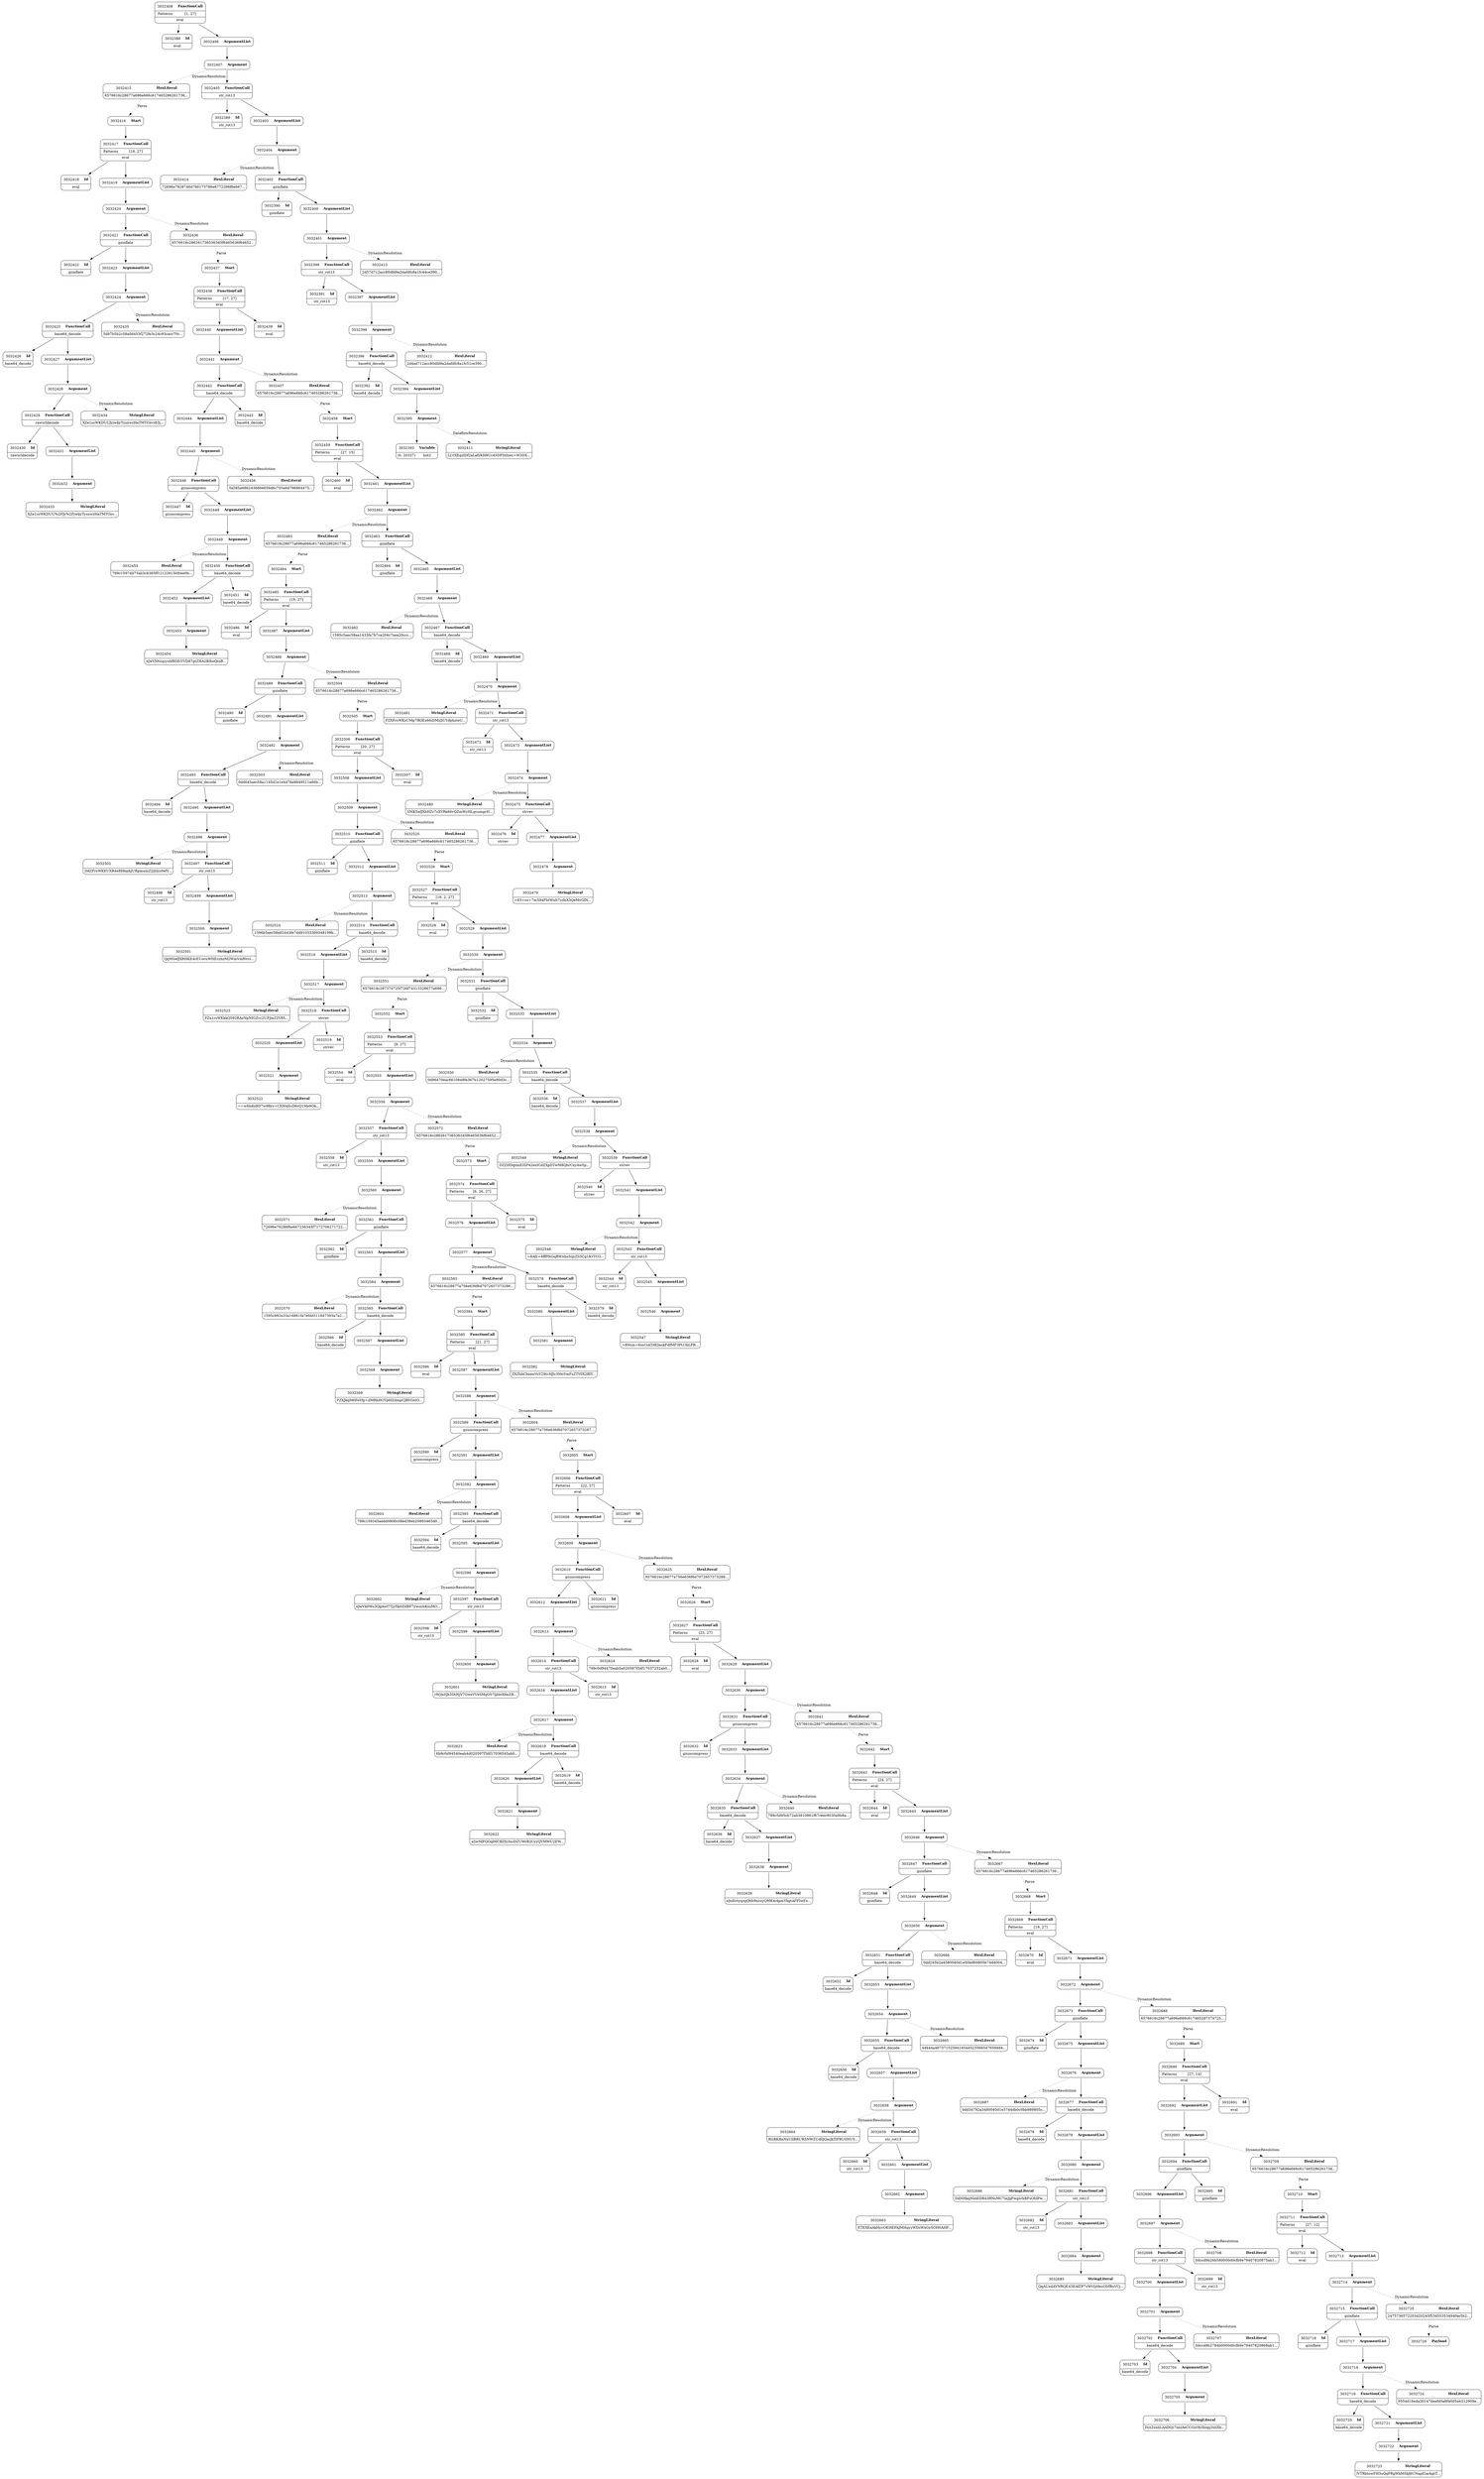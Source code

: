 digraph ast {
node [shape=none];
3032622 [label=<<TABLE border='1' cellspacing='0' cellpadding='10' style='rounded' ><TR><TD border='0'>3032622</TD><TD border='0'><B>StringLiteral</B></TD></TR><HR/><TR><TD border='0' cellpadding='5' colspan='2'>a5wNlFQOq00CBZfz3xcDZUWrB2CyyQYMWU2EW...</TD></TR></TABLE>>];
3032623 [label=<<TABLE border='1' cellspacing='0' cellpadding='10' style='rounded' ><TR><TD border='0'>3032623</TD><TD border='0'><B>HexLiteral</B></TD></TR><HR/><TR><TD border='0' cellpadding='5' colspan='2'>6b9c0d94540eab4d020597f3df17036545ab0...</TD></TR></TABLE>>];
3032620 [label=<<TABLE border='1' cellspacing='0' cellpadding='10' style='rounded' ><TR><TD border='0'>3032620</TD><TD border='0'><B>ArgumentList</B></TD></TR></TABLE>>];
3032620 -> 3032621 [weight=2];
3032621 [label=<<TABLE border='1' cellspacing='0' cellpadding='10' style='rounded' ><TR><TD border='0'>3032621</TD><TD border='0'><B>Argument</B></TD></TR></TABLE>>];
3032621 -> 3032622 [weight=2];
3032618 [label=<<TABLE border='1' cellspacing='0' cellpadding='10' style='rounded' ><TR><TD border='0'>3032618</TD><TD border='0'><B>FunctionCall</B></TD></TR><HR/><TR><TD border='0' cellpadding='5' colspan='2'>base64_decode</TD></TR></TABLE>>];
3032618 -> 3032619 [weight=2];
3032618 -> 3032620 [weight=2];
3032619 [label=<<TABLE border='1' cellspacing='0' cellpadding='10' style='rounded' ><TR><TD border='0'>3032619</TD><TD border='0'><B>Id</B></TD></TR><HR/><TR><TD border='0' cellpadding='5' colspan='2'>base64_decode</TD></TR></TABLE>>];
3032616 [label=<<TABLE border='1' cellspacing='0' cellpadding='10' style='rounded' ><TR><TD border='0'>3032616</TD><TD border='0'><B>ArgumentList</B></TD></TR></TABLE>>];
3032616 -> 3032617 [weight=2];
3032617 [label=<<TABLE border='1' cellspacing='0' cellpadding='10' style='rounded' ><TR><TD border='0'>3032617</TD><TD border='0'><B>Argument</B></TD></TR></TABLE>>];
3032617 -> 3032618 [weight=2];
3032617 -> 3032623 [style=dotted,label=DynamicResolution];
3032614 [label=<<TABLE border='1' cellspacing='0' cellpadding='10' style='rounded' ><TR><TD border='0'>3032614</TD><TD border='0'><B>FunctionCall</B></TD></TR><HR/><TR><TD border='0' cellpadding='5' colspan='2'>str_rot13</TD></TR></TABLE>>];
3032614 -> 3032615 [weight=2];
3032614 -> 3032616 [weight=2];
3032615 [label=<<TABLE border='1' cellspacing='0' cellpadding='10' style='rounded' ><TR><TD border='0'>3032615</TD><TD border='0'><B>Id</B></TD></TR><HR/><TR><TD border='0' cellpadding='5' colspan='2'>str_rot13</TD></TR></TABLE>>];
3032612 [label=<<TABLE border='1' cellspacing='0' cellpadding='10' style='rounded' ><TR><TD border='0'>3032612</TD><TD border='0'><B>ArgumentList</B></TD></TR></TABLE>>];
3032612 -> 3032613 [weight=2];
3032613 [label=<<TABLE border='1' cellspacing='0' cellpadding='10' style='rounded' ><TR><TD border='0'>3032613</TD><TD border='0'><B>Argument</B></TD></TR></TABLE>>];
3032613 -> 3032614 [weight=2];
3032613 -> 3032624 [style=dotted,label=DynamicResolution];
3032610 [label=<<TABLE border='1' cellspacing='0' cellpadding='10' style='rounded' ><TR><TD border='0'>3032610</TD><TD border='0'><B>FunctionCall</B></TD></TR><HR/><TR><TD border='0' cellpadding='5' colspan='2'>gzuncompress</TD></TR></TABLE>>];
3032610 -> 3032611 [weight=2];
3032610 -> 3032612 [weight=2];
3032611 [label=<<TABLE border='1' cellspacing='0' cellpadding='10' style='rounded' ><TR><TD border='0'>3032611</TD><TD border='0'><B>Id</B></TD></TR><HR/><TR><TD border='0' cellpadding='5' colspan='2'>gzuncompress</TD></TR></TABLE>>];
3032608 [label=<<TABLE border='1' cellspacing='0' cellpadding='10' style='rounded' ><TR><TD border='0'>3032608</TD><TD border='0'><B>ArgumentList</B></TD></TR></TABLE>>];
3032608 -> 3032609 [weight=2];
3032609 [label=<<TABLE border='1' cellspacing='0' cellpadding='10' style='rounded' ><TR><TD border='0'>3032609</TD><TD border='0'><B>Argument</B></TD></TR></TABLE>>];
3032609 -> 3032610 [weight=2];
3032609 -> 3032625 [style=dotted,label=DynamicResolution];
3032638 [label=<<TABLE border='1' cellspacing='0' cellpadding='10' style='rounded' ><TR><TD border='0'>3032638</TD><TD border='0'><B>Argument</B></TD></TR></TABLE>>];
3032638 -> 3032639 [weight=2];
3032639 [label=<<TABLE border='1' cellspacing='0' cellpadding='10' style='rounded' ><TR><TD border='0'>3032639</TD><TD border='0'><B>StringLiteral</B></TD></TR><HR/><TR><TD border='0' cellpadding='5' colspan='2'>eJxdlctyqzgQhh9nzuyQMKm4pmYhgtAFFIwEx...</TD></TR></TABLE>>];
3032636 [label=<<TABLE border='1' cellspacing='0' cellpadding='10' style='rounded' ><TR><TD border='0'>3032636</TD><TD border='0'><B>Id</B></TD></TR><HR/><TR><TD border='0' cellpadding='5' colspan='2'>base64_decode</TD></TR></TABLE>>];
3032637 [label=<<TABLE border='1' cellspacing='0' cellpadding='10' style='rounded' ><TR><TD border='0'>3032637</TD><TD border='0'><B>ArgumentList</B></TD></TR></TABLE>>];
3032637 -> 3032638 [weight=2];
3032634 [label=<<TABLE border='1' cellspacing='0' cellpadding='10' style='rounded' ><TR><TD border='0'>3032634</TD><TD border='0'><B>Argument</B></TD></TR></TABLE>>];
3032634 -> 3032635 [weight=2];
3032634 -> 3032640 [style=dotted,label=DynamicResolution];
3032635 [label=<<TABLE border='1' cellspacing='0' cellpadding='10' style='rounded' ><TR><TD border='0'>3032635</TD><TD border='0'><B>FunctionCall</B></TD></TR><HR/><TR><TD border='0' cellpadding='5' colspan='2'>base64_decode</TD></TR></TABLE>>];
3032635 -> 3032636 [weight=2];
3032635 -> 3032637 [weight=2];
3032632 [label=<<TABLE border='1' cellspacing='0' cellpadding='10' style='rounded' ><TR><TD border='0'>3032632</TD><TD border='0'><B>Id</B></TD></TR><HR/><TR><TD border='0' cellpadding='5' colspan='2'>gzuncompress</TD></TR></TABLE>>];
3032633 [label=<<TABLE border='1' cellspacing='0' cellpadding='10' style='rounded' ><TR><TD border='0'>3032633</TD><TD border='0'><B>ArgumentList</B></TD></TR></TABLE>>];
3032633 -> 3032634 [weight=2];
3032630 [label=<<TABLE border='1' cellspacing='0' cellpadding='10' style='rounded' ><TR><TD border='0'>3032630</TD><TD border='0'><B>Argument</B></TD></TR></TABLE>>];
3032630 -> 3032631 [weight=2];
3032630 -> 3032641 [style=dotted,label=DynamicResolution];
3032631 [label=<<TABLE border='1' cellspacing='0' cellpadding='10' style='rounded' ><TR><TD border='0'>3032631</TD><TD border='0'><B>FunctionCall</B></TD></TR><HR/><TR><TD border='0' cellpadding='5' colspan='2'>gzuncompress</TD></TR></TABLE>>];
3032631 -> 3032632 [weight=2];
3032631 -> 3032633 [weight=2];
3032628 [label=<<TABLE border='1' cellspacing='0' cellpadding='10' style='rounded' ><TR><TD border='0'>3032628</TD><TD border='0'><B>Id</B></TD></TR><HR/><TR><TD border='0' cellpadding='5' colspan='2'>eval</TD></TR></TABLE>>];
3032629 [label=<<TABLE border='1' cellspacing='0' cellpadding='10' style='rounded' ><TR><TD border='0'>3032629</TD><TD border='0'><B>ArgumentList</B></TD></TR></TABLE>>];
3032629 -> 3032630 [weight=2];
3032626 [label=<<TABLE border='1' cellspacing='0' cellpadding='10' style='rounded' ><TR><TD border='0'>3032626</TD><TD border='0'><B>Start</B></TD></TR></TABLE>>];
3032626 -> 3032627 [weight=2];
3032627 [label=<<TABLE border='1' cellspacing='0' cellpadding='10' style='rounded' ><TR><TD border='0'>3032627</TD><TD border='0'><B>FunctionCall</B></TD></TR><HR/><TR><TD border='0' cellpadding='5'>Patterns</TD><TD border='0' cellpadding='5'>[23, 27]</TD></TR><HR/><TR><TD border='0' cellpadding='5' colspan='2'>eval</TD></TR></TABLE>>];
3032627 -> 3032628 [weight=2];
3032627 -> 3032629 [weight=2];
3032624 [label=<<TABLE border='1' cellspacing='0' cellpadding='10' style='rounded' ><TR><TD border='0'>3032624</TD><TD border='0'><B>HexLiteral</B></TD></TR><HR/><TR><TD border='0' cellpadding='5' colspan='2'>789c0d94470eab5a020597f3df17037252ab0...</TD></TR></TABLE>>];
3032625 [label=<<TABLE border='1' cellspacing='0' cellpadding='10' style='rounded' ><TR><TD border='0'>3032625</TD><TD border='0'><B>HexLiteral</B></TD></TR><HR/><TR><TD border='0' cellpadding='5' colspan='2'>6576616c28677a756e636f6d7072657373286...</TD></TR></TABLE>>];
3032625 -> 3032626 [style=dotted,label=Parse];
3032590 [label=<<TABLE border='1' cellspacing='0' cellpadding='10' style='rounded' ><TR><TD border='0'>3032590</TD><TD border='0'><B>Id</B></TD></TR><HR/><TR><TD border='0' cellpadding='5' colspan='2'>gzuncompress</TD></TR></TABLE>>];
3032591 [label=<<TABLE border='1' cellspacing='0' cellpadding='10' style='rounded' ><TR><TD border='0'>3032591</TD><TD border='0'><B>ArgumentList</B></TD></TR></TABLE>>];
3032591 -> 3032592 [weight=2];
3032588 [label=<<TABLE border='1' cellspacing='0' cellpadding='10' style='rounded' ><TR><TD border='0'>3032588</TD><TD border='0'><B>Argument</B></TD></TR></TABLE>>];
3032588 -> 3032589 [weight=2];
3032588 -> 3032604 [style=dotted,label=DynamicResolution];
3032589 [label=<<TABLE border='1' cellspacing='0' cellpadding='10' style='rounded' ><TR><TD border='0'>3032589</TD><TD border='0'><B>FunctionCall</B></TD></TR><HR/><TR><TD border='0' cellpadding='5' colspan='2'>gzuncompress</TD></TR></TABLE>>];
3032589 -> 3032590 [weight=2];
3032589 -> 3032591 [weight=2];
3032586 [label=<<TABLE border='1' cellspacing='0' cellpadding='10' style='rounded' ><TR><TD border='0'>3032586</TD><TD border='0'><B>Id</B></TD></TR><HR/><TR><TD border='0' cellpadding='5' colspan='2'>eval</TD></TR></TABLE>>];
3032587 [label=<<TABLE border='1' cellspacing='0' cellpadding='10' style='rounded' ><TR><TD border='0'>3032587</TD><TD border='0'><B>ArgumentList</B></TD></TR></TABLE>>];
3032587 -> 3032588 [weight=2];
3032584 [label=<<TABLE border='1' cellspacing='0' cellpadding='10' style='rounded' ><TR><TD border='0'>3032584</TD><TD border='0'><B>Start</B></TD></TR></TABLE>>];
3032584 -> 3032585 [weight=2];
3032585 [label=<<TABLE border='1' cellspacing='0' cellpadding='10' style='rounded' ><TR><TD border='0'>3032585</TD><TD border='0'><B>FunctionCall</B></TD></TR><HR/><TR><TD border='0' cellpadding='5'>Patterns</TD><TD border='0' cellpadding='5'>[21, 27]</TD></TR><HR/><TR><TD border='0' cellpadding='5' colspan='2'>eval</TD></TR></TABLE>>];
3032585 -> 3032586 [weight=2];
3032585 -> 3032587 [weight=2];
3032582 [label=<<TABLE border='1' cellspacing='0' cellpadding='10' style='rounded' ><TR><TD border='0'>3032582</TD><TD border='0'><B>StringLiteral</B></TD></TR><HR/><TR><TD border='0' cellpadding='5' colspan='2'>ZXZhbChnenVuY29tcHJlc3MoYmFzZTY0X2RlY...</TD></TR></TABLE>>];
3032583 [label=<<TABLE border='1' cellspacing='0' cellpadding='10' style='rounded' ><TR><TD border='0'>3032583</TD><TD border='0'><B>HexLiteral</B></TD></TR><HR/><TR><TD border='0' cellpadding='5' colspan='2'>6576616c28677a756e636f6d7072657373286...</TD></TR></TABLE>>];
3032583 -> 3032584 [style=dotted,label=Parse];
3032580 [label=<<TABLE border='1' cellspacing='0' cellpadding='10' style='rounded' ><TR><TD border='0'>3032580</TD><TD border='0'><B>ArgumentList</B></TD></TR></TABLE>>];
3032580 -> 3032581 [weight=2];
3032581 [label=<<TABLE border='1' cellspacing='0' cellpadding='10' style='rounded' ><TR><TD border='0'>3032581</TD><TD border='0'><B>Argument</B></TD></TR></TABLE>>];
3032581 -> 3032582 [weight=2];
3032578 [label=<<TABLE border='1' cellspacing='0' cellpadding='10' style='rounded' ><TR><TD border='0'>3032578</TD><TD border='0'><B>FunctionCall</B></TD></TR><HR/><TR><TD border='0' cellpadding='5' colspan='2'>base64_decode</TD></TR></TABLE>>];
3032578 -> 3032579 [weight=2];
3032578 -> 3032580 [weight=2];
3032579 [label=<<TABLE border='1' cellspacing='0' cellpadding='10' style='rounded' ><TR><TD border='0'>3032579</TD><TD border='0'><B>Id</B></TD></TR><HR/><TR><TD border='0' cellpadding='5' colspan='2'>base64_decode</TD></TR></TABLE>>];
3032576 [label=<<TABLE border='1' cellspacing='0' cellpadding='10' style='rounded' ><TR><TD border='0'>3032576</TD><TD border='0'><B>ArgumentList</B></TD></TR></TABLE>>];
3032576 -> 3032577 [weight=2];
3032577 [label=<<TABLE border='1' cellspacing='0' cellpadding='10' style='rounded' ><TR><TD border='0'>3032577</TD><TD border='0'><B>Argument</B></TD></TR></TABLE>>];
3032577 -> 3032578 [weight=2];
3032577 -> 3032583 [style=dotted,label=DynamicResolution];
3032606 [label=<<TABLE border='1' cellspacing='0' cellpadding='10' style='rounded' ><TR><TD border='0'>3032606</TD><TD border='0'><B>FunctionCall</B></TD></TR><HR/><TR><TD border='0' cellpadding='5'>Patterns</TD><TD border='0' cellpadding='5'>[22, 27]</TD></TR><HR/><TR><TD border='0' cellpadding='5' colspan='2'>eval</TD></TR></TABLE>>];
3032606 -> 3032607 [weight=2];
3032606 -> 3032608 [weight=2];
3032607 [label=<<TABLE border='1' cellspacing='0' cellpadding='10' style='rounded' ><TR><TD border='0'>3032607</TD><TD border='0'><B>Id</B></TD></TR><HR/><TR><TD border='0' cellpadding='5' colspan='2'>eval</TD></TR></TABLE>>];
3032604 [label=<<TABLE border='1' cellspacing='0' cellpadding='10' style='rounded' ><TR><TD border='0'>3032604</TD><TD border='0'><B>HexLiteral</B></TD></TR><HR/><TR><TD border='0' cellpadding='5' colspan='2'>6576616c28677a756e636f6d7072657373287...</TD></TR></TABLE>>];
3032604 -> 3032605 [style=dotted,label=Parse];
3032605 [label=<<TABLE border='1' cellspacing='0' cellpadding='10' style='rounded' ><TR><TD border='0'>3032605</TD><TD border='0'><B>Start</B></TD></TR></TABLE>>];
3032605 -> 3032606 [weight=2];
3032602 [label=<<TABLE border='1' cellspacing='0' cellpadding='10' style='rounded' ><TR><TD border='0'>3032602</TD><TD border='0'><B>StringLiteral</B></TD></TR><HR/><TR><TD border='0' cellpadding='5' colspan='2'>eJwVk0Wu3QgAwI7TjrIIk0ZdBF7ywoybKszMO...</TD></TR></TABLE>>];
3032603 [label=<<TABLE border='1' cellspacing='0' cellpadding='10' style='rounded' ><TR><TD border='0'>3032603</TD><TD border='0'><B>HexLiteral</B></TD></TR><HR/><TR><TD border='0' cellpadding='5' colspan='2'>789c159345aedd0800c08ed38eb20893465d0...</TD></TR></TABLE>>];
3032600 [label=<<TABLE border='1' cellspacing='0' cellpadding='10' style='rounded' ><TR><TD border='0'>3032600</TD><TD border='0'><B>Argument</B></TD></TR></TABLE>>];
3032600 -> 3032601 [weight=2];
3032601 [label=<<TABLE border='1' cellspacing='0' cellpadding='10' style='rounded' ><TR><TD border='0'>3032601</TD><TD border='0'><B>StringLiteral</B></TD></TR><HR/><TR><TD border='0' cellpadding='5' colspan='2'>rWjIx0Jh3DtNjV7GweVVx0MqOS7ljbloXfmZB...</TD></TR></TABLE>>];
3032598 [label=<<TABLE border='1' cellspacing='0' cellpadding='10' style='rounded' ><TR><TD border='0'>3032598</TD><TD border='0'><B>Id</B></TD></TR><HR/><TR><TD border='0' cellpadding='5' colspan='2'>str_rot13</TD></TR></TABLE>>];
3032599 [label=<<TABLE border='1' cellspacing='0' cellpadding='10' style='rounded' ><TR><TD border='0'>3032599</TD><TD border='0'><B>ArgumentList</B></TD></TR></TABLE>>];
3032599 -> 3032600 [weight=2];
3032596 [label=<<TABLE border='1' cellspacing='0' cellpadding='10' style='rounded' ><TR><TD border='0'>3032596</TD><TD border='0'><B>Argument</B></TD></TR></TABLE>>];
3032596 -> 3032597 [weight=2];
3032596 -> 3032602 [style=dotted,label=DynamicResolution];
3032597 [label=<<TABLE border='1' cellspacing='0' cellpadding='10' style='rounded' ><TR><TD border='0'>3032597</TD><TD border='0'><B>FunctionCall</B></TD></TR><HR/><TR><TD border='0' cellpadding='5' colspan='2'>str_rot13</TD></TR></TABLE>>];
3032597 -> 3032598 [weight=2];
3032597 -> 3032599 [weight=2];
3032594 [label=<<TABLE border='1' cellspacing='0' cellpadding='10' style='rounded' ><TR><TD border='0'>3032594</TD><TD border='0'><B>Id</B></TD></TR><HR/><TR><TD border='0' cellpadding='5' colspan='2'>base64_decode</TD></TR></TABLE>>];
3032595 [label=<<TABLE border='1' cellspacing='0' cellpadding='10' style='rounded' ><TR><TD border='0'>3032595</TD><TD border='0'><B>ArgumentList</B></TD></TR></TABLE>>];
3032595 -> 3032596 [weight=2];
3032592 [label=<<TABLE border='1' cellspacing='0' cellpadding='10' style='rounded' ><TR><TD border='0'>3032592</TD><TD border='0'><B>Argument</B></TD></TR></TABLE>>];
3032592 -> 3032593 [weight=2];
3032592 -> 3032603 [style=dotted,label=DynamicResolution];
3032593 [label=<<TABLE border='1' cellspacing='0' cellpadding='10' style='rounded' ><TR><TD border='0'>3032593</TD><TD border='0'><B>FunctionCall</B></TD></TR><HR/><TR><TD border='0' cellpadding='5' colspan='2'>base64_decode</TD></TR></TABLE>>];
3032593 -> 3032594 [weight=2];
3032593 -> 3032595 [weight=2];
3032686 [label=<<TABLE border='1' cellspacing='0' cellpadding='10' style='rounded' ><TR><TD border='0'>3032686</TD><TD border='0'><B>StringLiteral</B></TD></TR><HR/><TR><TD border='0' cellpadding='5' colspan='2'>DdNHkqNIAEDR43RNsMC7mJgFwgsrhBFsOhIPw...</TD></TR></TABLE>>];
3032687 [label=<<TABLE border='1' cellspacing='0' cellpadding='10' style='rounded' ><TR><TD border='0'>3032687</TD><TD border='0'><B>HexLiteral</B></TD></TR><HR/><TR><TD border='0' cellpadding='5' colspan='2'>0dd34792a3480040d1e3744db0c0bb989805c...</TD></TR></TABLE>>];
3032684 [label=<<TABLE border='1' cellspacing='0' cellpadding='10' style='rounded' ><TR><TD border='0'>3032684</TD><TD border='0'><B>Argument</B></TD></TR></TABLE>>];
3032684 -> 3032685 [weight=2];
3032685 [label=<<TABLE border='1' cellspacing='0' cellpadding='10' style='rounded' ><TR><TD border='0'>3032685</TD><TD border='0'><B>StringLiteral</B></TD></TR><HR/><TR><TD border='0' cellpadding='5' colspan='2'>QqAUxdAVNRQE43EAfZP7zWtSjtfeuOSfBuVCj...</TD></TR></TABLE>>];
3032682 [label=<<TABLE border='1' cellspacing='0' cellpadding='10' style='rounded' ><TR><TD border='0'>3032682</TD><TD border='0'><B>Id</B></TD></TR><HR/><TR><TD border='0' cellpadding='5' colspan='2'>str_rot13</TD></TR></TABLE>>];
3032683 [label=<<TABLE border='1' cellspacing='0' cellpadding='10' style='rounded' ><TR><TD border='0'>3032683</TD><TD border='0'><B>ArgumentList</B></TD></TR></TABLE>>];
3032683 -> 3032684 [weight=2];
3032680 [label=<<TABLE border='1' cellspacing='0' cellpadding='10' style='rounded' ><TR><TD border='0'>3032680</TD><TD border='0'><B>Argument</B></TD></TR></TABLE>>];
3032680 -> 3032681 [weight=2];
3032680 -> 3032686 [style=dotted,label=DynamicResolution];
3032681 [label=<<TABLE border='1' cellspacing='0' cellpadding='10' style='rounded' ><TR><TD border='0'>3032681</TD><TD border='0'><B>FunctionCall</B></TD></TR><HR/><TR><TD border='0' cellpadding='5' colspan='2'>str_rot13</TD></TR></TABLE>>];
3032681 -> 3032682 [weight=2];
3032681 -> 3032683 [weight=2];
3032678 [label=<<TABLE border='1' cellspacing='0' cellpadding='10' style='rounded' ><TR><TD border='0'>3032678</TD><TD border='0'><B>Id</B></TD></TR><HR/><TR><TD border='0' cellpadding='5' colspan='2'>base64_decode</TD></TR></TABLE>>];
3032679 [label=<<TABLE border='1' cellspacing='0' cellpadding='10' style='rounded' ><TR><TD border='0'>3032679</TD><TD border='0'><B>ArgumentList</B></TD></TR></TABLE>>];
3032679 -> 3032680 [weight=2];
3032676 [label=<<TABLE border='1' cellspacing='0' cellpadding='10' style='rounded' ><TR><TD border='0'>3032676</TD><TD border='0'><B>Argument</B></TD></TR></TABLE>>];
3032676 -> 3032677 [weight=2];
3032676 -> 3032687 [style=dotted,label=DynamicResolution];
3032677 [label=<<TABLE border='1' cellspacing='0' cellpadding='10' style='rounded' ><TR><TD border='0'>3032677</TD><TD border='0'><B>FunctionCall</B></TD></TR><HR/><TR><TD border='0' cellpadding='5' colspan='2'>base64_decode</TD></TR></TABLE>>];
3032677 -> 3032678 [weight=2];
3032677 -> 3032679 [weight=2];
3032674 [label=<<TABLE border='1' cellspacing='0' cellpadding='10' style='rounded' ><TR><TD border='0'>3032674</TD><TD border='0'><B>Id</B></TD></TR><HR/><TR><TD border='0' cellpadding='5' colspan='2'>gzinflate</TD></TR></TABLE>>];
3032675 [label=<<TABLE border='1' cellspacing='0' cellpadding='10' style='rounded' ><TR><TD border='0'>3032675</TD><TD border='0'><B>ArgumentList</B></TD></TR></TABLE>>];
3032675 -> 3032676 [weight=2];
3032672 [label=<<TABLE border='1' cellspacing='0' cellpadding='10' style='rounded' ><TR><TD border='0'>3032672</TD><TD border='0'><B>Argument</B></TD></TR></TABLE>>];
3032672 -> 3032673 [weight=2];
3032672 -> 3032688 [style=dotted,label=DynamicResolution];
3032673 [label=<<TABLE border='1' cellspacing='0' cellpadding='10' style='rounded' ><TR><TD border='0'>3032673</TD><TD border='0'><B>FunctionCall</B></TD></TR><HR/><TR><TD border='0' cellpadding='5' colspan='2'>gzinflate</TD></TR></TABLE>>];
3032673 -> 3032674 [weight=2];
3032673 -> 3032675 [weight=2];
3032702 [label=<<TABLE border='1' cellspacing='0' cellpadding='10' style='rounded' ><TR><TD border='0'>3032702</TD><TD border='0'><B>FunctionCall</B></TD></TR><HR/><TR><TD border='0' cellpadding='5' colspan='2'>base64_decode</TD></TR></TABLE>>];
3032702 -> 3032703 [weight=2];
3032702 -> 3032704 [weight=2];
3032703 [label=<<TABLE border='1' cellspacing='0' cellpadding='10' style='rounded' ><TR><TD border='0'>3032703</TD><TD border='0'><B>Id</B></TD></TR><HR/><TR><TD border='0' cellpadding='5' colspan='2'>base64_decode</TD></TR></TABLE>>];
3032700 [label=<<TABLE border='1' cellspacing='0' cellpadding='10' style='rounded' ><TR><TD border='0'>3032700</TD><TD border='0'><B>ArgumentList</B></TD></TR></TABLE>>];
3032700 -> 3032701 [weight=2];
3032701 [label=<<TABLE border='1' cellspacing='0' cellpadding='10' style='rounded' ><TR><TD border='0'>3032701</TD><TD border='0'><B>Argument</B></TD></TR></TABLE>>];
3032701 -> 3032702 [weight=2];
3032701 -> 3032707 [style=dotted,label=DynamicResolution];
3032698 [label=<<TABLE border='1' cellspacing='0' cellpadding='10' style='rounded' ><TR><TD border='0'>3032698</TD><TD border='0'><B>FunctionCall</B></TD></TR><HR/><TR><TD border='0' cellpadding='5' colspan='2'>str_rot13</TD></TR></TABLE>>];
3032698 -> 3032699 [weight=2];
3032698 -> 3032700 [weight=2];
3032699 [label=<<TABLE border='1' cellspacing='0' cellpadding='10' style='rounded' ><TR><TD border='0'>3032699</TD><TD border='0'><B>Id</B></TD></TR><HR/><TR><TD border='0' cellpadding='5' colspan='2'>str_rot13</TD></TR></TABLE>>];
3032696 [label=<<TABLE border='1' cellspacing='0' cellpadding='10' style='rounded' ><TR><TD border='0'>3032696</TD><TD border='0'><B>ArgumentList</B></TD></TR></TABLE>>];
3032696 -> 3032697 [weight=2];
3032697 [label=<<TABLE border='1' cellspacing='0' cellpadding='10' style='rounded' ><TR><TD border='0'>3032697</TD><TD border='0'><B>Argument</B></TD></TR></TABLE>>];
3032697 -> 3032698 [weight=2];
3032697 -> 3032708 [style=dotted,label=DynamicResolution];
3032694 [label=<<TABLE border='1' cellspacing='0' cellpadding='10' style='rounded' ><TR><TD border='0'>3032694</TD><TD border='0'><B>FunctionCall</B></TD></TR><HR/><TR><TD border='0' cellpadding='5' colspan='2'>gzinflate</TD></TR></TABLE>>];
3032694 -> 3032695 [weight=2];
3032694 -> 3032696 [weight=2];
3032695 [label=<<TABLE border='1' cellspacing='0' cellpadding='10' style='rounded' ><TR><TD border='0'>3032695</TD><TD border='0'><B>Id</B></TD></TR><HR/><TR><TD border='0' cellpadding='5' colspan='2'>gzinflate</TD></TR></TABLE>>];
3032692 [label=<<TABLE border='1' cellspacing='0' cellpadding='10' style='rounded' ><TR><TD border='0'>3032692</TD><TD border='0'><B>ArgumentList</B></TD></TR></TABLE>>];
3032692 -> 3032693 [weight=2];
3032693 [label=<<TABLE border='1' cellspacing='0' cellpadding='10' style='rounded' ><TR><TD border='0'>3032693</TD><TD border='0'><B>Argument</B></TD></TR></TABLE>>];
3032693 -> 3032694 [weight=2];
3032693 -> 3032709 [style=dotted,label=DynamicResolution];
3032690 [label=<<TABLE border='1' cellspacing='0' cellpadding='10' style='rounded' ><TR><TD border='0'>3032690</TD><TD border='0'><B>FunctionCall</B></TD></TR><HR/><TR><TD border='0' cellpadding='5'>Patterns</TD><TD border='0' cellpadding='5'>[27, 14]</TD></TR><HR/><TR><TD border='0' cellpadding='5' colspan='2'>eval</TD></TR></TABLE>>];
3032690 -> 3032691 [weight=2];
3032690 -> 3032692 [weight=2];
3032691 [label=<<TABLE border='1' cellspacing='0' cellpadding='10' style='rounded' ><TR><TD border='0'>3032691</TD><TD border='0'><B>Id</B></TD></TR><HR/><TR><TD border='0' cellpadding='5' colspan='2'>eval</TD></TR></TABLE>>];
3032688 [label=<<TABLE border='1' cellspacing='0' cellpadding='10' style='rounded' ><TR><TD border='0'>3032688</TD><TD border='0'><B>HexLiteral</B></TD></TR><HR/><TR><TD border='0' cellpadding='5' colspan='2'>6576616c28677a696e666c617465287374725...</TD></TR></TABLE>>];
3032688 -> 3032689 [style=dotted,label=Parse];
3032689 [label=<<TABLE border='1' cellspacing='0' cellpadding='10' style='rounded' ><TR><TD border='0'>3032689</TD><TD border='0'><B>Start</B></TD></TR></TABLE>>];
3032689 -> 3032690 [weight=2];
3032654 [label=<<TABLE border='1' cellspacing='0' cellpadding='10' style='rounded' ><TR><TD border='0'>3032654</TD><TD border='0'><B>Argument</B></TD></TR></TABLE>>];
3032654 -> 3032655 [weight=2];
3032654 -> 3032665 [style=dotted,label=DynamicResolution];
3032655 [label=<<TABLE border='1' cellspacing='0' cellpadding='10' style='rounded' ><TR><TD border='0'>3032655</TD><TD border='0'><B>FunctionCall</B></TD></TR><HR/><TR><TD border='0' cellpadding='5' colspan='2'>base64_decode</TD></TR></TABLE>>];
3032655 -> 3032656 [weight=2];
3032655 -> 3032657 [weight=2];
3032652 [label=<<TABLE border='1' cellspacing='0' cellpadding='10' style='rounded' ><TR><TD border='0'>3032652</TD><TD border='0'><B>Id</B></TD></TR><HR/><TR><TD border='0' cellpadding='5' colspan='2'>base64_decode</TD></TR></TABLE>>];
3032653 [label=<<TABLE border='1' cellspacing='0' cellpadding='10' style='rounded' ><TR><TD border='0'>3032653</TD><TD border='0'><B>ArgumentList</B></TD></TR></TABLE>>];
3032653 -> 3032654 [weight=2];
3032650 [label=<<TABLE border='1' cellspacing='0' cellpadding='10' style='rounded' ><TR><TD border='0'>3032650</TD><TD border='0'><B>Argument</B></TD></TR></TABLE>>];
3032650 -> 3032651 [weight=2];
3032650 -> 3032666 [style=dotted,label=DynamicResolution];
3032651 [label=<<TABLE border='1' cellspacing='0' cellpadding='10' style='rounded' ><TR><TD border='0'>3032651</TD><TD border='0'><B>FunctionCall</B></TD></TR><HR/><TR><TD border='0' cellpadding='5' colspan='2'>base64_decode</TD></TR></TABLE>>];
3032651 -> 3032652 [weight=2];
3032651 -> 3032653 [weight=2];
3032648 [label=<<TABLE border='1' cellspacing='0' cellpadding='10' style='rounded' ><TR><TD border='0'>3032648</TD><TD border='0'><B>Id</B></TD></TR><HR/><TR><TD border='0' cellpadding='5' colspan='2'>gzinflate</TD></TR></TABLE>>];
3032649 [label=<<TABLE border='1' cellspacing='0' cellpadding='10' style='rounded' ><TR><TD border='0'>3032649</TD><TD border='0'><B>ArgumentList</B></TD></TR></TABLE>>];
3032649 -> 3032650 [weight=2];
3032646 [label=<<TABLE border='1' cellspacing='0' cellpadding='10' style='rounded' ><TR><TD border='0'>3032646</TD><TD border='0'><B>Argument</B></TD></TR></TABLE>>];
3032646 -> 3032647 [weight=2];
3032646 -> 3032667 [style=dotted,label=DynamicResolution];
3032647 [label=<<TABLE border='1' cellspacing='0' cellpadding='10' style='rounded' ><TR><TD border='0'>3032647</TD><TD border='0'><B>FunctionCall</B></TD></TR><HR/><TR><TD border='0' cellpadding='5' colspan='2'>gzinflate</TD></TR></TABLE>>];
3032647 -> 3032648 [weight=2];
3032647 -> 3032649 [weight=2];
3032644 [label=<<TABLE border='1' cellspacing='0' cellpadding='10' style='rounded' ><TR><TD border='0'>3032644</TD><TD border='0'><B>Id</B></TD></TR><HR/><TR><TD border='0' cellpadding='5' colspan='2'>eval</TD></TR></TABLE>>];
3032645 [label=<<TABLE border='1' cellspacing='0' cellpadding='10' style='rounded' ><TR><TD border='0'>3032645</TD><TD border='0'><B>ArgumentList</B></TD></TR></TABLE>>];
3032645 -> 3032646 [weight=2];
3032642 [label=<<TABLE border='1' cellspacing='0' cellpadding='10' style='rounded' ><TR><TD border='0'>3032642</TD><TD border='0'><B>Start</B></TD></TR></TABLE>>];
3032642 -> 3032643 [weight=2];
3032643 [label=<<TABLE border='1' cellspacing='0' cellpadding='10' style='rounded' ><TR><TD border='0'>3032643</TD><TD border='0'><B>FunctionCall</B></TD></TR><HR/><TR><TD border='0' cellpadding='5'>Patterns</TD><TD border='0' cellpadding='5'>[24, 27]</TD></TR><HR/><TR><TD border='0' cellpadding='5' colspan='2'>eval</TD></TR></TABLE>>];
3032643 -> 3032644 [weight=2];
3032643 -> 3032645 [weight=2];
3032640 [label=<<TABLE border='1' cellspacing='0' cellpadding='10' style='rounded' ><TR><TD border='0'>3032640</TD><TD border='0'><B>HexLiteral</B></TD></TR><HR/><TR><TD border='0' cellpadding='5' colspan='2'>789c5d95cb72ab3810861f67ceec9030a9b8a...</TD></TR></TABLE>>];
3032641 [label=<<TABLE border='1' cellspacing='0' cellpadding='10' style='rounded' ><TR><TD border='0'>3032641</TD><TD border='0'><B>HexLiteral</B></TD></TR><HR/><TR><TD border='0' cellpadding='5' colspan='2'>6576616c28677a696e666c617465286261736...</TD></TR></TABLE>>];
3032641 -> 3032642 [style=dotted,label=Parse];
3032670 [label=<<TABLE border='1' cellspacing='0' cellpadding='10' style='rounded' ><TR><TD border='0'>3032670</TD><TD border='0'><B>Id</B></TD></TR><HR/><TR><TD border='0' cellpadding='5' colspan='2'>eval</TD></TR></TABLE>>];
3032671 [label=<<TABLE border='1' cellspacing='0' cellpadding='10' style='rounded' ><TR><TD border='0'>3032671</TD><TD border='0'><B>ArgumentList</B></TD></TR></TABLE>>];
3032671 -> 3032672 [weight=2];
3032668 [label=<<TABLE border='1' cellspacing='0' cellpadding='10' style='rounded' ><TR><TD border='0'>3032668</TD><TD border='0'><B>Start</B></TD></TR></TABLE>>];
3032668 -> 3032669 [weight=2];
3032669 [label=<<TABLE border='1' cellspacing='0' cellpadding='10' style='rounded' ><TR><TD border='0'>3032669</TD><TD border='0'><B>FunctionCall</B></TD></TR><HR/><TR><TD border='0' cellpadding='5'>Patterns</TD><TD border='0' cellpadding='5'>[19, 27]</TD></TR><HR/><TR><TD border='0' cellpadding='5' colspan='2'>eval</TD></TR></TABLE>>];
3032669 -> 3032670 [weight=2];
3032669 -> 3032671 [weight=2];
3032666 [label=<<TABLE border='1' cellspacing='0' cellpadding='10' style='rounded' ><TR><TD border='0'>3032666</TD><TD border='0'><B>HexLiteral</B></TD></TR><HR/><TR><TD border='0' cellpadding='5' colspan='2'>0dd245b2a4580040d1e5f4ef60805b74d4004...</TD></TR></TABLE>>];
3032667 [label=<<TABLE border='1' cellspacing='0' cellpadding='10' style='rounded' ><TR><TD border='0'>3032667</TD><TD border='0'><B>HexLiteral</B></TD></TR><HR/><TR><TD border='0' cellpadding='5' colspan='2'>6576616c28677a696e666c617465286261736...</TD></TR></TABLE>>];
3032667 -> 3032668 [style=dotted,label=Parse];
3032664 [label=<<TABLE border='1' cellspacing='0' cellpadding='10' style='rounded' ><TR><TD border='0'>3032664</TD><TD border='0'><B>StringLiteral</B></TD></TR><HR/><TR><TD border='0' cellpadding='5' colspan='2'>RGRKRnNxUllBRURSNWZUdllJQmJkTlFBU0NUS...</TD></TR></TABLE>>];
3032665 [label=<<TABLE border='1' cellspacing='0' cellpadding='10' style='rounded' ><TR><TD border='0'>3032665</TD><TD border='0'><B>HexLiteral</B></TD></TR><HR/><TR><TD border='0' cellpadding='5' colspan='2'>44644a4673715259414544523566547659494...</TD></TR></TABLE>>];
3032662 [label=<<TABLE border='1' cellspacing='0' cellpadding='10' style='rounded' ><TR><TD border='0'>3032662</TD><TD border='0'><B>Argument</B></TD></TR></TABLE>>];
3032662 -> 3032663 [weight=2];
3032663 [label=<<TABLE border='1' cellspacing='0' cellpadding='10' style='rounded' ><TR><TD border='0'>3032663</TD><TD border='0'><B>StringLiteral</B></TD></TR><HR/><TR><TD border='0' cellpadding='5' colspan='2'>ETEXEaAkHyyOEHEFAJMHqyyWDzWxGySOH0AHF...</TD></TR></TABLE>>];
3032660 [label=<<TABLE border='1' cellspacing='0' cellpadding='10' style='rounded' ><TR><TD border='0'>3032660</TD><TD border='0'><B>Id</B></TD></TR><HR/><TR><TD border='0' cellpadding='5' colspan='2'>str_rot13</TD></TR></TABLE>>];
3032661 [label=<<TABLE border='1' cellspacing='0' cellpadding='10' style='rounded' ><TR><TD border='0'>3032661</TD><TD border='0'><B>ArgumentList</B></TD></TR></TABLE>>];
3032661 -> 3032662 [weight=2];
3032658 [label=<<TABLE border='1' cellspacing='0' cellpadding='10' style='rounded' ><TR><TD border='0'>3032658</TD><TD border='0'><B>Argument</B></TD></TR></TABLE>>];
3032658 -> 3032659 [weight=2];
3032658 -> 3032664 [style=dotted,label=DynamicResolution];
3032659 [label=<<TABLE border='1' cellspacing='0' cellpadding='10' style='rounded' ><TR><TD border='0'>3032659</TD><TD border='0'><B>FunctionCall</B></TD></TR><HR/><TR><TD border='0' cellpadding='5' colspan='2'>str_rot13</TD></TR></TABLE>>];
3032659 -> 3032660 [weight=2];
3032659 -> 3032661 [weight=2];
3032656 [label=<<TABLE border='1' cellspacing='0' cellpadding='10' style='rounded' ><TR><TD border='0'>3032656</TD><TD border='0'><B>Id</B></TD></TR><HR/><TR><TD border='0' cellpadding='5' colspan='2'>base64_decode</TD></TR></TABLE>>];
3032657 [label=<<TABLE border='1' cellspacing='0' cellpadding='10' style='rounded' ><TR><TD border='0'>3032657</TD><TD border='0'><B>ArgumentList</B></TD></TR></TABLE>>];
3032657 -> 3032658 [weight=2];
3032718 [label=<<TABLE border='1' cellspacing='0' cellpadding='10' style='rounded' ><TR><TD border='0'>3032718</TD><TD border='0'><B>Argument</B></TD></TR></TABLE>>];
3032718 -> 3032719 [weight=2];
3032718 -> 3032724 [style=dotted,label=DynamicResolution];
3032719 [label=<<TABLE border='1' cellspacing='0' cellpadding='10' style='rounded' ><TR><TD border='0'>3032719</TD><TD border='0'><B>FunctionCall</B></TD></TR><HR/><TR><TD border='0' cellpadding='5' colspan='2'>base64_decode</TD></TR></TABLE>>];
3032719 -> 3032720 [weight=2];
3032719 -> 3032721 [weight=2];
3032716 [label=<<TABLE border='1' cellspacing='0' cellpadding='10' style='rounded' ><TR><TD border='0'>3032716</TD><TD border='0'><B>Id</B></TD></TR><HR/><TR><TD border='0' cellpadding='5' colspan='2'>gzinflate</TD></TR></TABLE>>];
3032717 [label=<<TABLE border='1' cellspacing='0' cellpadding='10' style='rounded' ><TR><TD border='0'>3032717</TD><TD border='0'><B>ArgumentList</B></TD></TR></TABLE>>];
3032717 -> 3032718 [weight=2];
3032714 [label=<<TABLE border='1' cellspacing='0' cellpadding='10' style='rounded' ><TR><TD border='0'>3032714</TD><TD border='0'><B>Argument</B></TD></TR></TABLE>>];
3032714 -> 3032715 [weight=2];
3032714 -> 3032725 [style=dotted,label=DynamicResolution];
3032715 [label=<<TABLE border='1' cellspacing='0' cellpadding='10' style='rounded' ><TR><TD border='0'>3032715</TD><TD border='0'><B>FunctionCall</B></TD></TR><HR/><TR><TD border='0' cellpadding='5' colspan='2'>gzinflate</TD></TR></TABLE>>];
3032715 -> 3032716 [weight=2];
3032715 -> 3032717 [weight=2];
3032712 [label=<<TABLE border='1' cellspacing='0' cellpadding='10' style='rounded' ><TR><TD border='0'>3032712</TD><TD border='0'><B>Id</B></TD></TR><HR/><TR><TD border='0' cellpadding='5' colspan='2'>eval</TD></TR></TABLE>>];
3032713 [label=<<TABLE border='1' cellspacing='0' cellpadding='10' style='rounded' ><TR><TD border='0'>3032713</TD><TD border='0'><B>ArgumentList</B></TD></TR></TABLE>>];
3032713 -> 3032714 [weight=2];
3032710 [label=<<TABLE border='1' cellspacing='0' cellpadding='10' style='rounded' ><TR><TD border='0'>3032710</TD><TD border='0'><B>Start</B></TD></TR></TABLE>>];
3032710 -> 3032711 [weight=2];
3032711 [label=<<TABLE border='1' cellspacing='0' cellpadding='10' style='rounded' ><TR><TD border='0'>3032711</TD><TD border='0'><B>FunctionCall</B></TD></TR><HR/><TR><TD border='0' cellpadding='5'>Patterns</TD><TD border='0' cellpadding='5'>[27, 12]</TD></TR><HR/><TR><TD border='0' cellpadding='5' colspan='2'>eval</TD></TR></TABLE>>];
3032711 -> 3032712 [weight=2];
3032711 -> 3032713 [weight=2];
3032708 [label=<<TABLE border='1' cellspacing='0' cellpadding='10' style='rounded' ><TR><TD border='0'>3032708</TD><TD border='0'><B>HexLiteral</B></TD></TR><HR/><TR><TD border='0' cellpadding='5' colspan='2'>0dccd9b26b580000d0cfb9e79407820875ab1...</TD></TR></TABLE>>];
3032709 [label=<<TABLE border='1' cellspacing='0' cellpadding='10' style='rounded' ><TR><TD border='0'>3032709</TD><TD border='0'><B>HexLiteral</B></TD></TR><HR/><TR><TD border='0' cellpadding='5' colspan='2'>6576616c28677a696e666c617465286261736...</TD></TR></TABLE>>];
3032709 -> 3032710 [style=dotted,label=Parse];
3032706 [label=<<TABLE border='1' cellspacing='0' cellpadding='10' style='rounded' ><TR><TD border='0'>3032706</TD><TD border='0'><B>StringLiteral</B></TD></TR><HR/><TR><TD border='0' cellpadding='5' colspan='2'>DczZsnhLAADQz7nnlAeCCGirHyIhxpj3xliXb...</TD></TR></TABLE>>];
3032707 [label=<<TABLE border='1' cellspacing='0' cellpadding='10' style='rounded' ><TR><TD border='0'>3032707</TD><TD border='0'><B>HexLiteral</B></TD></TR><HR/><TR><TD border='0' cellpadding='5' colspan='2'>0dccd9b2784b0000d0cfb9e79407820868ab1...</TD></TR></TABLE>>];
3032704 [label=<<TABLE border='1' cellspacing='0' cellpadding='10' style='rounded' ><TR><TD border='0'>3032704</TD><TD border='0'><B>ArgumentList</B></TD></TR></TABLE>>];
3032704 -> 3032705 [weight=2];
3032705 [label=<<TABLE border='1' cellspacing='0' cellpadding='10' style='rounded' ><TR><TD border='0'>3032705</TD><TD border='0'><B>Argument</B></TD></TR></TABLE>>];
3032705 -> 3032706 [weight=2];
3032726 [label=<<TABLE border='1' cellspacing='0' cellpadding='10' style='rounded' ><TR><TD border='0'>3032726</TD><TD border='0'><B>Payload</B></TD></TR></TABLE>>];
3032724 [label=<<TABLE border='1' cellspacing='0' cellpadding='10' style='rounded' ><TR><TD border='0'>3032724</TD><TD border='0'><B>HexLiteral</B></TD></TR><HR/><TR><TD border='0' cellpadding='5' colspan='2'>9554d16eda30147deefd0a8f4605a4312909e...</TD></TR></TABLE>>];
3032725 [label=<<TABLE border='1' cellspacing='0' cellpadding='10' style='rounded' ><TR><TD border='0'>3032725</TD><TD border='0'><B>HexLiteral</B></TD></TR><HR/><TR><TD border='0' cellpadding='5' colspan='2'>2475736572203d20245f53455353494f4e5b2...</TD></TR></TABLE>>];
3032725 -> 3032726 [style=dotted,label=Parse];
3032722 [label=<<TABLE border='1' cellspacing='0' cellpadding='10' style='rounded' ><TR><TD border='0'>3032722</TD><TD border='0'><B>Argument</B></TD></TR></TABLE>>];
3032722 -> 3032723 [weight=2];
3032723 [label=<<TABLE border='1' cellspacing='0' cellpadding='10' style='rounded' ><TR><TD border='0'>3032723</TD><TD border='0'><B>StringLiteral</B></TD></TR><HR/><TR><TD border='0' cellpadding='5' colspan='2'>lVTRbtowFH3uQqPRgWkMSkJ6UNaplGarkgtT...</TD></TR></TABLE>>];
3032720 [label=<<TABLE border='1' cellspacing='0' cellpadding='10' style='rounded' ><TR><TD border='0'>3032720</TD><TD border='0'><B>Id</B></TD></TR><HR/><TR><TD border='0' cellpadding='5' colspan='2'>base64_decode</TD></TR></TABLE>>];
3032721 [label=<<TABLE border='1' cellspacing='0' cellpadding='10' style='rounded' ><TR><TD border='0'>3032721</TD><TD border='0'><B>ArgumentList</B></TD></TR></TABLE>>];
3032721 -> 3032722 [weight=2];
3032430 [label=<<TABLE border='1' cellspacing='0' cellpadding='10' style='rounded' ><TR><TD border='0'>3032430</TD><TD border='0'><B>Id</B></TD></TR><HR/><TR><TD border='0' cellpadding='5' colspan='2'>rawurldecode</TD></TR></TABLE>>];
3032431 [label=<<TABLE border='1' cellspacing='0' cellpadding='10' style='rounded' ><TR><TD border='0'>3032431</TD><TD border='0'><B>ArgumentList</B></TD></TR></TABLE>>];
3032431 -> 3032432 [weight=2];
3032428 [label=<<TABLE border='1' cellspacing='0' cellpadding='10' style='rounded' ><TR><TD border='0'>3032428</TD><TD border='0'><B>Argument</B></TD></TR></TABLE>>];
3032428 -> 3032429 [weight=2];
3032428 -> 3032434 [style=dotted,label=DynamicResolution];
3032429 [label=<<TABLE border='1' cellspacing='0' cellpadding='10' style='rounded' ><TR><TD border='0'>3032429</TD><TD border='0'><B>FunctionCall</B></TD></TR><HR/><TR><TD border='0' cellpadding='5' colspan='2'>rawurldecode</TD></TR></TABLE>>];
3032429 -> 3032430 [weight=2];
3032429 -> 3032431 [weight=2];
3032426 [label=<<TABLE border='1' cellspacing='0' cellpadding='10' style='rounded' ><TR><TD border='0'>3032426</TD><TD border='0'><B>Id</B></TD></TR><HR/><TR><TD border='0' cellpadding='5' colspan='2'>base64_decode</TD></TR></TABLE>>];
3032427 [label=<<TABLE border='1' cellspacing='0' cellpadding='10' style='rounded' ><TR><TD border='0'>3032427</TD><TD border='0'><B>ArgumentList</B></TD></TR></TABLE>>];
3032427 -> 3032428 [weight=2];
3032424 [label=<<TABLE border='1' cellspacing='0' cellpadding='10' style='rounded' ><TR><TD border='0'>3032424</TD><TD border='0'><B>Argument</B></TD></TR></TABLE>>];
3032424 -> 3032425 [weight=2];
3032424 -> 3032435 [style=dotted,label=DynamicResolution];
3032425 [label=<<TABLE border='1' cellspacing='0' cellpadding='10' style='rounded' ><TR><TD border='0'>3032425</TD><TD border='0'><B>FunctionCall</B></TD></TR><HR/><TR><TD border='0' cellpadding='5' colspan='2'>base64_decode</TD></TR></TABLE>>];
3032425 -> 3032426 [weight=2];
3032425 -> 3032427 [weight=2];
3032422 [label=<<TABLE border='1' cellspacing='0' cellpadding='10' style='rounded' ><TR><TD border='0'>3032422</TD><TD border='0'><B>Id</B></TD></TR><HR/><TR><TD border='0' cellpadding='5' colspan='2'>gzinflate</TD></TR></TABLE>>];
3032423 [label=<<TABLE border='1' cellspacing='0' cellpadding='10' style='rounded' ><TR><TD border='0'>3032423</TD><TD border='0'><B>ArgumentList</B></TD></TR></TABLE>>];
3032423 -> 3032424 [weight=2];
3032420 [label=<<TABLE border='1' cellspacing='0' cellpadding='10' style='rounded' ><TR><TD border='0'>3032420</TD><TD border='0'><B>Argument</B></TD></TR></TABLE>>];
3032420 -> 3032421 [weight=2];
3032420 -> 3032436 [style=dotted,label=DynamicResolution];
3032421 [label=<<TABLE border='1' cellspacing='0' cellpadding='10' style='rounded' ><TR><TD border='0'>3032421</TD><TD border='0'><B>FunctionCall</B></TD></TR><HR/><TR><TD border='0' cellpadding='5' colspan='2'>gzinflate</TD></TR></TABLE>>];
3032421 -> 3032422 [weight=2];
3032421 -> 3032423 [weight=2];
3032418 [label=<<TABLE border='1' cellspacing='0' cellpadding='10' style='rounded' ><TR><TD border='0'>3032418</TD><TD border='0'><B>Id</B></TD></TR><HR/><TR><TD border='0' cellpadding='5' colspan='2'>eval</TD></TR></TABLE>>];
3032419 [label=<<TABLE border='1' cellspacing='0' cellpadding='10' style='rounded' ><TR><TD border='0'>3032419</TD><TD border='0'><B>ArgumentList</B></TD></TR></TABLE>>];
3032419 -> 3032420 [weight=2];
3032416 [label=<<TABLE border='1' cellspacing='0' cellpadding='10' style='rounded' ><TR><TD border='0'>3032416</TD><TD border='0'><B>Start</B></TD></TR></TABLE>>];
3032416 -> 3032417 [weight=2];
3032417 [label=<<TABLE border='1' cellspacing='0' cellpadding='10' style='rounded' ><TR><TD border='0'>3032417</TD><TD border='0'><B>FunctionCall</B></TD></TR><HR/><TR><TD border='0' cellpadding='5'>Patterns</TD><TD border='0' cellpadding='5'>[18, 27]</TD></TR><HR/><TR><TD border='0' cellpadding='5' colspan='2'>eval</TD></TR></TABLE>>];
3032417 -> 3032418 [weight=2];
3032417 -> 3032419 [weight=2];
3032446 [label=<<TABLE border='1' cellspacing='0' cellpadding='10' style='rounded' ><TR><TD border='0'>3032446</TD><TD border='0'><B>FunctionCall</B></TD></TR><HR/><TR><TD border='0' cellpadding='5' colspan='2'>gzuncompress</TD></TR></TABLE>>];
3032446 -> 3032447 [weight=2];
3032446 -> 3032448 [weight=2];
3032447 [label=<<TABLE border='1' cellspacing='0' cellpadding='10' style='rounded' ><TR><TD border='0'>3032447</TD><TD border='0'><B>Id</B></TD></TR><HR/><TR><TD border='0' cellpadding='5' colspan='2'>gzuncompress</TD></TR></TABLE>>];
3032444 [label=<<TABLE border='1' cellspacing='0' cellpadding='10' style='rounded' ><TR><TD border='0'>3032444</TD><TD border='0'><B>ArgumentList</B></TD></TR></TABLE>>];
3032444 -> 3032445 [weight=2];
3032445 [label=<<TABLE border='1' cellspacing='0' cellpadding='10' style='rounded' ><TR><TD border='0'>3032445</TD><TD border='0'><B>Argument</B></TD></TR></TABLE>>];
3032445 -> 3032446 [weight=2];
3032445 -> 3032456 [style=dotted,label=DynamicResolution];
3032442 [label=<<TABLE border='1' cellspacing='0' cellpadding='10' style='rounded' ><TR><TD border='0'>3032442</TD><TD border='0'><B>FunctionCall</B></TD></TR><HR/><TR><TD border='0' cellpadding='5' colspan='2'>base64_decode</TD></TR></TABLE>>];
3032442 -> 3032443 [weight=2];
3032442 -> 3032444 [weight=2];
3032443 [label=<<TABLE border='1' cellspacing='0' cellpadding='10' style='rounded' ><TR><TD border='0'>3032443</TD><TD border='0'><B>Id</B></TD></TR><HR/><TR><TD border='0' cellpadding='5' colspan='2'>base64_decode</TD></TR></TABLE>>];
3032440 [label=<<TABLE border='1' cellspacing='0' cellpadding='10' style='rounded' ><TR><TD border='0'>3032440</TD><TD border='0'><B>ArgumentList</B></TD></TR></TABLE>>];
3032440 -> 3032441 [weight=2];
3032441 [label=<<TABLE border='1' cellspacing='0' cellpadding='10' style='rounded' ><TR><TD border='0'>3032441</TD><TD border='0'><B>Argument</B></TD></TR></TABLE>>];
3032441 -> 3032442 [weight=2];
3032441 -> 3032457 [style=dotted,label=DynamicResolution];
3032438 [label=<<TABLE border='1' cellspacing='0' cellpadding='10' style='rounded' ><TR><TD border='0'>3032438</TD><TD border='0'><B>FunctionCall</B></TD></TR><HR/><TR><TD border='0' cellpadding='5'>Patterns</TD><TD border='0' cellpadding='5'>[17, 27]</TD></TR><HR/><TR><TD border='0' cellpadding='5' colspan='2'>eval</TD></TR></TABLE>>];
3032438 -> 3032439 [weight=2];
3032438 -> 3032440 [weight=2];
3032439 [label=<<TABLE border='1' cellspacing='0' cellpadding='10' style='rounded' ><TR><TD border='0'>3032439</TD><TD border='0'><B>Id</B></TD></TR><HR/><TR><TD border='0' cellpadding='5' colspan='2'>eval</TD></TR></TABLE>>];
3032436 [label=<<TABLE border='1' cellspacing='0' cellpadding='10' style='rounded' ><TR><TD border='0'>3032436</TD><TD border='0'><B>HexLiteral</B></TD></TR><HR/><TR><TD border='0' cellpadding='5' colspan='2'>6576616c286261736536345f6465636f64652...</TD></TR></TABLE>>];
3032436 -> 3032437 [style=dotted,label=Parse];
3032437 [label=<<TABLE border='1' cellspacing='0' cellpadding='10' style='rounded' ><TR><TD border='0'>3032437</TD><TD border='0'><B>Start</B></TD></TR></TABLE>>];
3032437 -> 3032438 [weight=2];
3032434 [label=<<TABLE border='1' cellspacing='0' cellpadding='10' style='rounded' ><TR><TD border='0'>3032434</TD><TD border='0'><B>StringLiteral</B></TD></TR><HR/><TR><TD border='0' cellpadding='5' colspan='2'>XZe1ssWKDUUJyjwkyTysxwzHaTMTOzvz63j...</TD></TR></TABLE>>];
3032435 [label=<<TABLE border='1' cellspacing='0' cellpadding='10' style='rounded' ><TR><TD border='0'>3032435</TD><TD border='0'><B>HexLiteral</B></TD></TR><HR/><TR><TD border='0' cellpadding='5' colspan='2'>5d97b5b2c58a0d453f272fe3c24c93cacc70c...</TD></TR></TABLE>>];
3032432 [label=<<TABLE border='1' cellspacing='0' cellpadding='10' style='rounded' ><TR><TD border='0'>3032432</TD><TD border='0'><B>Argument</B></TD></TR></TABLE>>];
3032432 -> 3032433 [weight=2];
3032433 [label=<<TABLE border='1' cellspacing='0' cellpadding='10' style='rounded' ><TR><TD border='0'>3032433</TD><TD border='0'><B>StringLiteral</B></TD></TR><HR/><TR><TD border='0' cellpadding='5' colspan='2'>XZe1ssWKDUU%2FJy%2FjwkyTysxwzHaTMTOzv...</TD></TR></TABLE>>];
3032398 [label=<<TABLE border='1' cellspacing='0' cellpadding='10' style='rounded' ><TR><TD border='0'>3032398</TD><TD border='0'><B>Argument</B></TD></TR></TABLE>>];
3032398 -> 3032396 [weight=2];
3032398 -> 3032412 [style=dotted,label=DynamicResolution];
3032399 [label=<<TABLE border='1' cellspacing='0' cellpadding='10' style='rounded' ><TR><TD border='0'>3032399</TD><TD border='0'><B>FunctionCall</B></TD></TR><HR/><TR><TD border='0' cellpadding='5' colspan='2'>str_rot13</TD></TR></TABLE>>];
3032399 -> 3032391 [weight=2];
3032399 -> 3032397 [weight=2];
3032396 [label=<<TABLE border='1' cellspacing='0' cellpadding='10' style='rounded' ><TR><TD border='0'>3032396</TD><TD border='0'><B>FunctionCall</B></TD></TR><HR/><TR><TD border='0' cellpadding='5' colspan='2'>base64_decode</TD></TR></TABLE>>];
3032396 -> 3032392 [weight=2];
3032396 -> 3032394 [weight=2];
3032397 [label=<<TABLE border='1' cellspacing='0' cellpadding='10' style='rounded' ><TR><TD border='0'>3032397</TD><TD border='0'><B>ArgumentList</B></TD></TR></TABLE>>];
3032397 -> 3032398 [weight=2];
3032394 [label=<<TABLE border='1' cellspacing='0' cellpadding='10' style='rounded' ><TR><TD border='0'>3032394</TD><TD border='0'><B>ArgumentList</B></TD></TR></TABLE>>];
3032394 -> 3032395 [weight=2];
3032395 [label=<<TABLE border='1' cellspacing='0' cellpadding='10' style='rounded' ><TR><TD border='0'>3032395</TD><TD border='0'><B>Argument</B></TD></TR></TABLE>>];
3032395 -> 3032393 [weight=2];
3032395 -> 3032411 [style=dotted,label=DataflowResolution];
3032392 [label=<<TABLE border='1' cellspacing='0' cellpadding='10' style='rounded' ><TR><TD border='0'>3032392</TD><TD border='0'><B>Id</B></TD></TR><HR/><TR><TD border='0' cellpadding='5' colspan='2'>base64_decode</TD></TR></TABLE>>];
3032393 [label=<<TABLE border='1' cellspacing='0' cellpadding='10' style='rounded' ><TR><TD border='0'>3032393</TD><TD border='0'><B>Variable</B></TD></TR><HR/><TR><TD border='0' cellpadding='5'>(0, 20337)</TD><TD border='0' cellpadding='5'>bot2</TD></TR></TABLE>>];
3032390 [label=<<TABLE border='1' cellspacing='0' cellpadding='10' style='rounded' ><TR><TD border='0'>3032390</TD><TD border='0'><B>Id</B></TD></TR><HR/><TR><TD border='0' cellpadding='5' colspan='2'>gzinflate</TD></TR></TABLE>>];
3032391 [label=<<TABLE border='1' cellspacing='0' cellpadding='10' style='rounded' ><TR><TD border='0'>3032391</TD><TD border='0'><B>Id</B></TD></TR><HR/><TR><TD border='0' cellpadding='5' colspan='2'>str_rot13</TD></TR></TABLE>>];
3032388 [label=<<TABLE border='1' cellspacing='0' cellpadding='10' style='rounded' ><TR><TD border='0'>3032388</TD><TD border='0'><B>Id</B></TD></TR><HR/><TR><TD border='0' cellpadding='5' colspan='2'>eval</TD></TR></TABLE>>];
3032389 [label=<<TABLE border='1' cellspacing='0' cellpadding='10' style='rounded' ><TR><TD border='0'>3032389</TD><TD border='0'><B>Id</B></TD></TR><HR/><TR><TD border='0' cellpadding='5' colspan='2'>str_rot13</TD></TR></TABLE>>];
3032414 [label=<<TABLE border='1' cellspacing='0' cellpadding='10' style='rounded' ><TR><TD border='0'>3032414</TD><TD border='0'><B>HexLiteral</B></TD></TR><HR/><TR><TD border='0' cellpadding='5' colspan='2'>72696e7928746d766173796e6772286f6e667...</TD></TR></TABLE>>];
3032415 [label=<<TABLE border='1' cellspacing='0' cellpadding='10' style='rounded' ><TR><TD border='0'>3032415</TD><TD border='0'><B>HexLiteral</B></TD></TR><HR/><TR><TD border='0' cellpadding='5' colspan='2'>6576616c28677a696e666c617465286261736...</TD></TR></TABLE>>];
3032415 -> 3032416 [style=dotted,label=Parse];
3032412 [label=<<TABLE border='1' cellspacing='0' cellpadding='10' style='rounded' ><TR><TD border='0'>3032412</TD><TD border='0'><B>HexLiteral</B></TD></TR><HR/><TR><TD border='0' cellpadding='5' colspan='2'>2d4ad712acc80dfd9a2dafdfc8a1fc51ce390...</TD></TR></TABLE>>];
3032413 [label=<<TABLE border='1' cellspacing='0' cellpadding='10' style='rounded' ><TR><TD border='0'>3032413</TD><TD border='0'><B>HexLiteral</B></TD></TR><HR/><TR><TD border='0' cellpadding='5' colspan='2'>2d57d712acc80dfd9a2dafdfc8a1fc44ce390...</TD></TR></TABLE>>];
3032411 [label=<<TABLE border='1' cellspacing='0' cellpadding='10' style='rounded' ><TR><TD border='0'>3032411</TD><TD border='0'><B>StringLiteral</B></TD></TR><HR/><TR><TD border='0' cellpadding='5' colspan='2'>LUrXEqzIDf2aLafyKH8Uc45DPDiIuec+W3DX...</TD></TR></TABLE>>];
3032408 [label=<<TABLE border='1' cellspacing='0' cellpadding='10' style='rounded' ><TR><TD border='0'>3032408</TD><TD border='0'><B>FunctionCall</B></TD></TR><HR/><TR><TD border='0' cellpadding='5'>Patterns</TD><TD border='0' cellpadding='5'>[1, 27]</TD></TR><HR/><TR><TD border='0' cellpadding='5' colspan='2'>eval</TD></TR></TABLE>>];
3032408 -> 3032388 [weight=2];
3032408 -> 3032406 [weight=2];
3032406 [label=<<TABLE border='1' cellspacing='0' cellpadding='10' style='rounded' ><TR><TD border='0'>3032406</TD><TD border='0'><B>ArgumentList</B></TD></TR></TABLE>>];
3032406 -> 3032407 [weight=2];
3032407 [label=<<TABLE border='1' cellspacing='0' cellpadding='10' style='rounded' ><TR><TD border='0'>3032407</TD><TD border='0'><B>Argument</B></TD></TR></TABLE>>];
3032407 -> 3032405 [weight=2];
3032407 -> 3032415 [style=dotted,label=DynamicResolution];
3032404 [label=<<TABLE border='1' cellspacing='0' cellpadding='10' style='rounded' ><TR><TD border='0'>3032404</TD><TD border='0'><B>Argument</B></TD></TR></TABLE>>];
3032404 -> 3032402 [weight=2];
3032404 -> 3032414 [style=dotted,label=DynamicResolution];
3032405 [label=<<TABLE border='1' cellspacing='0' cellpadding='10' style='rounded' ><TR><TD border='0'>3032405</TD><TD border='0'><B>FunctionCall</B></TD></TR><HR/><TR><TD border='0' cellpadding='5' colspan='2'>str_rot13</TD></TR></TABLE>>];
3032405 -> 3032389 [weight=2];
3032405 -> 3032403 [weight=2];
3032402 [label=<<TABLE border='1' cellspacing='0' cellpadding='10' style='rounded' ><TR><TD border='0'>3032402</TD><TD border='0'><B>FunctionCall</B></TD></TR><HR/><TR><TD border='0' cellpadding='5' colspan='2'>gzinflate</TD></TR></TABLE>>];
3032402 -> 3032390 [weight=2];
3032402 -> 3032400 [weight=2];
3032403 [label=<<TABLE border='1' cellspacing='0' cellpadding='10' style='rounded' ><TR><TD border='0'>3032403</TD><TD border='0'><B>ArgumentList</B></TD></TR></TABLE>>];
3032403 -> 3032404 [weight=2];
3032400 [label=<<TABLE border='1' cellspacing='0' cellpadding='10' style='rounded' ><TR><TD border='0'>3032400</TD><TD border='0'><B>ArgumentList</B></TD></TR></TABLE>>];
3032400 -> 3032401 [weight=2];
3032401 [label=<<TABLE border='1' cellspacing='0' cellpadding='10' style='rounded' ><TR><TD border='0'>3032401</TD><TD border='0'><B>Argument</B></TD></TR></TABLE>>];
3032401 -> 3032399 [weight=2];
3032401 -> 3032413 [style=dotted,label=DynamicResolution];
3032494 [label=<<TABLE border='1' cellspacing='0' cellpadding='10' style='rounded' ><TR><TD border='0'>3032494</TD><TD border='0'><B>Id</B></TD></TR><HR/><TR><TD border='0' cellpadding='5' colspan='2'>base64_decode</TD></TR></TABLE>>];
3032495 [label=<<TABLE border='1' cellspacing='0' cellpadding='10' style='rounded' ><TR><TD border='0'>3032495</TD><TD border='0'><B>ArgumentList</B></TD></TR></TABLE>>];
3032495 -> 3032496 [weight=2];
3032492 [label=<<TABLE border='1' cellspacing='0' cellpadding='10' style='rounded' ><TR><TD border='0'>3032492</TD><TD border='0'><B>Argument</B></TD></TR></TABLE>>];
3032492 -> 3032493 [weight=2];
3032492 -> 3032503 [style=dotted,label=DynamicResolution];
3032493 [label=<<TABLE border='1' cellspacing='0' cellpadding='10' style='rounded' ><TR><TD border='0'>3032493</TD><TD border='0'><B>FunctionCall</B></TD></TR><HR/><TR><TD border='0' cellpadding='5' colspan='2'>base64_decode</TD></TR></TABLE>>];
3032493 -> 3032494 [weight=2];
3032493 -> 3032495 [weight=2];
3032490 [label=<<TABLE border='1' cellspacing='0' cellpadding='10' style='rounded' ><TR><TD border='0'>3032490</TD><TD border='0'><B>Id</B></TD></TR><HR/><TR><TD border='0' cellpadding='5' colspan='2'>gzinflate</TD></TR></TABLE>>];
3032491 [label=<<TABLE border='1' cellspacing='0' cellpadding='10' style='rounded' ><TR><TD border='0'>3032491</TD><TD border='0'><B>ArgumentList</B></TD></TR></TABLE>>];
3032491 -> 3032492 [weight=2];
3032488 [label=<<TABLE border='1' cellspacing='0' cellpadding='10' style='rounded' ><TR><TD border='0'>3032488</TD><TD border='0'><B>Argument</B></TD></TR></TABLE>>];
3032488 -> 3032489 [weight=2];
3032488 -> 3032504 [style=dotted,label=DynamicResolution];
3032489 [label=<<TABLE border='1' cellspacing='0' cellpadding='10' style='rounded' ><TR><TD border='0'>3032489</TD><TD border='0'><B>FunctionCall</B></TD></TR><HR/><TR><TD border='0' cellpadding='5' colspan='2'>gzinflate</TD></TR></TABLE>>];
3032489 -> 3032490 [weight=2];
3032489 -> 3032491 [weight=2];
3032486 [label=<<TABLE border='1' cellspacing='0' cellpadding='10' style='rounded' ><TR><TD border='0'>3032486</TD><TD border='0'><B>Id</B></TD></TR><HR/><TR><TD border='0' cellpadding='5' colspan='2'>eval</TD></TR></TABLE>>];
3032487 [label=<<TABLE border='1' cellspacing='0' cellpadding='10' style='rounded' ><TR><TD border='0'>3032487</TD><TD border='0'><B>ArgumentList</B></TD></TR></TABLE>>];
3032487 -> 3032488 [weight=2];
3032484 [label=<<TABLE border='1' cellspacing='0' cellpadding='10' style='rounded' ><TR><TD border='0'>3032484</TD><TD border='0'><B>Start</B></TD></TR></TABLE>>];
3032484 -> 3032485 [weight=2];
3032485 [label=<<TABLE border='1' cellspacing='0' cellpadding='10' style='rounded' ><TR><TD border='0'>3032485</TD><TD border='0'><B>FunctionCall</B></TD></TR><HR/><TR><TD border='0' cellpadding='5'>Patterns</TD><TD border='0' cellpadding='5'>[19, 27]</TD></TR><HR/><TR><TD border='0' cellpadding='5' colspan='2'>eval</TD></TR></TABLE>>];
3032485 -> 3032486 [weight=2];
3032485 -> 3032487 [weight=2];
3032482 [label=<<TABLE border='1' cellspacing='0' cellpadding='10' style='rounded' ><TR><TD border='0'>3032482</TD><TD border='0'><B>HexLiteral</B></TD></TR><HR/><TR><TD border='0' cellpadding='5' colspan='2'>1595c5aec58aa1433fa7b7ca204c7aea20ccc...</TD></TR></TABLE>>];
3032483 [label=<<TABLE border='1' cellspacing='0' cellpadding='10' style='rounded' ><TR><TD border='0'>3032483</TD><TD border='0'><B>HexLiteral</B></TD></TR><HR/><TR><TD border='0' cellpadding='5' colspan='2'>6576616c28677a696e666c617465286261736...</TD></TR></TABLE>>];
3032483 -> 3032484 [style=dotted,label=Parse];
3032480 [label=<<TABLE border='1' cellspacing='0' cellpadding='10' style='rounded' ><TR><TD border='0'>3032480</TD><TD border='0'><B>StringLiteral</B></TD></TR><HR/><TR><TD border='0' cellpadding='5' colspan='2'>SMKSefJXbHZc7sXVRk66vQZmWyHLqcumgrH...</TD></TR></TABLE>>];
3032481 [label=<<TABLE border='1' cellspacing='0' cellpadding='10' style='rounded' ><TR><TD border='0'>3032481</TD><TD border='0'><B>StringLiteral</B></TD></TR><HR/><TR><TD border='0' cellpadding='5' colspan='2'>FZXFrsWKoUMp7fKIEx66iDMzJlUYdphzteU...</TD></TR></TABLE>>];
3032510 [label=<<TABLE border='1' cellspacing='0' cellpadding='10' style='rounded' ><TR><TD border='0'>3032510</TD><TD border='0'><B>FunctionCall</B></TD></TR><HR/><TR><TD border='0' cellpadding='5' colspan='2'>gzinflate</TD></TR></TABLE>>];
3032510 -> 3032511 [weight=2];
3032510 -> 3032512 [weight=2];
3032511 [label=<<TABLE border='1' cellspacing='0' cellpadding='10' style='rounded' ><TR><TD border='0'>3032511</TD><TD border='0'><B>Id</B></TD></TR><HR/><TR><TD border='0' cellpadding='5' colspan='2'>gzinflate</TD></TR></TABLE>>];
3032508 [label=<<TABLE border='1' cellspacing='0' cellpadding='10' style='rounded' ><TR><TD border='0'>3032508</TD><TD border='0'><B>ArgumentList</B></TD></TR></TABLE>>];
3032508 -> 3032509 [weight=2];
3032509 [label=<<TABLE border='1' cellspacing='0' cellpadding='10' style='rounded' ><TR><TD border='0'>3032509</TD><TD border='0'><B>Argument</B></TD></TR></TABLE>>];
3032509 -> 3032510 [weight=2];
3032509 -> 3032525 [style=dotted,label=DynamicResolution];
3032506 [label=<<TABLE border='1' cellspacing='0' cellpadding='10' style='rounded' ><TR><TD border='0'>3032506</TD><TD border='0'><B>FunctionCall</B></TD></TR><HR/><TR><TD border='0' cellpadding='5'>Patterns</TD><TD border='0' cellpadding='5'>[20, 27]</TD></TR><HR/><TR><TD border='0' cellpadding='5' colspan='2'>eval</TD></TR></TABLE>>];
3032506 -> 3032507 [weight=2];
3032506 -> 3032508 [weight=2];
3032507 [label=<<TABLE border='1' cellspacing='0' cellpadding='10' style='rounded' ><TR><TD border='0'>3032507</TD><TD border='0'><B>Id</B></TD></TR><HR/><TR><TD border='0' cellpadding='5' colspan='2'>eval</TD></TR></TABLE>>];
3032504 [label=<<TABLE border='1' cellspacing='0' cellpadding='10' style='rounded' ><TR><TD border='0'>3032504</TD><TD border='0'><B>HexLiteral</B></TD></TR><HR/><TR><TD border='0' cellpadding='5' colspan='2'>6576616c28677a696e666c617465286261736...</TD></TR></TABLE>>];
3032504 -> 3032505 [style=dotted,label=Parse];
3032505 [label=<<TABLE border='1' cellspacing='0' cellpadding='10' style='rounded' ><TR><TD border='0'>3032505</TD><TD border='0'><B>Start</B></TD></TR></TABLE>>];
3032505 -> 3032506 [weight=2];
3032502 [label=<<TABLE border='1' cellspacing='0' cellpadding='10' style='rounded' ><TR><TD border='0'>3032502</TD><TD border='0'><B>StringLiteral</B></TD></TR><HR/><TR><TD border='0' cellpadding='5' colspan='2'>DdZFrsWKEUXR4eRHbphJURpmumZ2JzIzs0efV...</TD></TR></TABLE>>];
3032503 [label=<<TABLE border='1' cellspacing='0' cellpadding='10' style='rounded' ><TR><TD border='0'>3032503</TD><TD border='0'><B>HexLiteral</B></TD></TR><HR/><TR><TD border='0' cellpadding='5' colspan='2'>0dd645aec58a1145d1e1e4476e9849511a66b...</TD></TR></TABLE>>];
3032500 [label=<<TABLE border='1' cellspacing='0' cellpadding='10' style='rounded' ><TR><TD border='0'>3032500</TD><TD border='0'><B>Argument</B></TD></TR></TABLE>>];
3032500 -> 3032501 [weight=2];
3032501 [label=<<TABLE border='1' cellspacing='0' cellpadding='10' style='rounded' ><TR><TD border='0'>3032501</TD><TD border='0'><B>StringLiteral</B></TD></TR><HR/><TR><TD border='0' cellpadding='5' colspan='2'>QqMSefJXRHKE4rEUocuWHEczhzM2WmVmf0rsI...</TD></TR></TABLE>>];
3032498 [label=<<TABLE border='1' cellspacing='0' cellpadding='10' style='rounded' ><TR><TD border='0'>3032498</TD><TD border='0'><B>Id</B></TD></TR><HR/><TR><TD border='0' cellpadding='5' colspan='2'>str_rot13</TD></TR></TABLE>>];
3032499 [label=<<TABLE border='1' cellspacing='0' cellpadding='10' style='rounded' ><TR><TD border='0'>3032499</TD><TD border='0'><B>ArgumentList</B></TD></TR></TABLE>>];
3032499 -> 3032500 [weight=2];
3032496 [label=<<TABLE border='1' cellspacing='0' cellpadding='10' style='rounded' ><TR><TD border='0'>3032496</TD><TD border='0'><B>Argument</B></TD></TR></TABLE>>];
3032496 -> 3032497 [weight=2];
3032496 -> 3032502 [style=dotted,label=DynamicResolution];
3032497 [label=<<TABLE border='1' cellspacing='0' cellpadding='10' style='rounded' ><TR><TD border='0'>3032497</TD><TD border='0'><B>FunctionCall</B></TD></TR><HR/><TR><TD border='0' cellpadding='5' colspan='2'>str_rot13</TD></TR></TABLE>>];
3032497 -> 3032498 [weight=2];
3032497 -> 3032499 [weight=2];
3032462 [label=<<TABLE border='1' cellspacing='0' cellpadding='10' style='rounded' ><TR><TD border='0'>3032462</TD><TD border='0'><B>Argument</B></TD></TR></TABLE>>];
3032462 -> 3032463 [weight=2];
3032462 -> 3032483 [style=dotted,label=DynamicResolution];
3032463 [label=<<TABLE border='1' cellspacing='0' cellpadding='10' style='rounded' ><TR><TD border='0'>3032463</TD><TD border='0'><B>FunctionCall</B></TD></TR><HR/><TR><TD border='0' cellpadding='5' colspan='2'>gzinflate</TD></TR></TABLE>>];
3032463 -> 3032464 [weight=2];
3032463 -> 3032465 [weight=2];
3032460 [label=<<TABLE border='1' cellspacing='0' cellpadding='10' style='rounded' ><TR><TD border='0'>3032460</TD><TD border='0'><B>Id</B></TD></TR><HR/><TR><TD border='0' cellpadding='5' colspan='2'>eval</TD></TR></TABLE>>];
3032461 [label=<<TABLE border='1' cellspacing='0' cellpadding='10' style='rounded' ><TR><TD border='0'>3032461</TD><TD border='0'><B>ArgumentList</B></TD></TR></TABLE>>];
3032461 -> 3032462 [weight=2];
3032458 [label=<<TABLE border='1' cellspacing='0' cellpadding='10' style='rounded' ><TR><TD border='0'>3032458</TD><TD border='0'><B>Start</B></TD></TR></TABLE>>];
3032458 -> 3032459 [weight=2];
3032459 [label=<<TABLE border='1' cellspacing='0' cellpadding='10' style='rounded' ><TR><TD border='0'>3032459</TD><TD border='0'><B>FunctionCall</B></TD></TR><HR/><TR><TD border='0' cellpadding='5'>Patterns</TD><TD border='0' cellpadding='5'>[27, 15]</TD></TR><HR/><TR><TD border='0' cellpadding='5' colspan='2'>eval</TD></TR></TABLE>>];
3032459 -> 3032460 [weight=2];
3032459 -> 3032461 [weight=2];
3032456 [label=<<TABLE border='1' cellspacing='0' cellpadding='10' style='rounded' ><TR><TD border='0'>3032456</TD><TD border='0'><B>HexLiteral</B></TD></TR><HR/><TR><TD border='0' cellpadding='5' colspan='2'>5a585a686243686e656d6c755a6d786864475...</TD></TR></TABLE>>];
3032457 [label=<<TABLE border='1' cellspacing='0' cellpadding='10' style='rounded' ><TR><TD border='0'>3032457</TD><TD border='0'><B>HexLiteral</B></TD></TR><HR/><TR><TD border='0' cellpadding='5' colspan='2'>6576616c28677a696e666c617465286261736...</TD></TR></TABLE>>];
3032457 -> 3032458 [style=dotted,label=Parse];
3032454 [label=<<TABLE border='1' cellspacing='0' cellpadding='10' style='rounded' ><TR><TD border='0'>3032454</TD><TD border='0'><B>StringLiteral</B></TD></TR><HR/><TR><TD border='0' cellpadding='5' colspan='2'>eJwVl0tzqzyzhf8SEiYVD87gtZHA2BIboQtoB...</TD></TR></TABLE>>];
3032455 [label=<<TABLE border='1' cellspacing='0' cellpadding='10' style='rounded' ><TR><TD border='0'>3032455</TD><TD border='0'><B>HexLiteral</B></TD></TR><HR/><TR><TD border='0' cellpadding='5' colspan='2'>789c15974b73ab3cb385ff121226150fcee0b...</TD></TR></TABLE>>];
3032452 [label=<<TABLE border='1' cellspacing='0' cellpadding='10' style='rounded' ><TR><TD border='0'>3032452</TD><TD border='0'><B>ArgumentList</B></TD></TR></TABLE>>];
3032452 -> 3032453 [weight=2];
3032453 [label=<<TABLE border='1' cellspacing='0' cellpadding='10' style='rounded' ><TR><TD border='0'>3032453</TD><TD border='0'><B>Argument</B></TD></TR></TABLE>>];
3032453 -> 3032454 [weight=2];
3032450 [label=<<TABLE border='1' cellspacing='0' cellpadding='10' style='rounded' ><TR><TD border='0'>3032450</TD><TD border='0'><B>FunctionCall</B></TD></TR><HR/><TR><TD border='0' cellpadding='5' colspan='2'>base64_decode</TD></TR></TABLE>>];
3032450 -> 3032451 [weight=2];
3032450 -> 3032452 [weight=2];
3032451 [label=<<TABLE border='1' cellspacing='0' cellpadding='10' style='rounded' ><TR><TD border='0'>3032451</TD><TD border='0'><B>Id</B></TD></TR><HR/><TR><TD border='0' cellpadding='5' colspan='2'>base64_decode</TD></TR></TABLE>>];
3032448 [label=<<TABLE border='1' cellspacing='0' cellpadding='10' style='rounded' ><TR><TD border='0'>3032448</TD><TD border='0'><B>ArgumentList</B></TD></TR></TABLE>>];
3032448 -> 3032449 [weight=2];
3032449 [label=<<TABLE border='1' cellspacing='0' cellpadding='10' style='rounded' ><TR><TD border='0'>3032449</TD><TD border='0'><B>Argument</B></TD></TR></TABLE>>];
3032449 -> 3032450 [weight=2];
3032449 -> 3032455 [style=dotted,label=DynamicResolution];
3032478 [label=<<TABLE border='1' cellspacing='0' cellpadding='10' style='rounded' ><TR><TD border='0'>3032478</TD><TD border='0'><B>Argument</B></TD></TR></TABLE>>];
3032478 -> 3032479 [weight=2];
3032479 [label=<<TABLE border='1' cellspacing='0' cellpadding='10' style='rounded' ><TR><TD border='0'>3032479</TD><TD border='0'><B>StringLiteral</B></TD></TR><HR/><TR><TD border='0' cellpadding='5' colspan='2'>=83+sn+7m594FhtWult7vdhX3QeMvGfN...</TD></TR></TABLE>>];
3032476 [label=<<TABLE border='1' cellspacing='0' cellpadding='10' style='rounded' ><TR><TD border='0'>3032476</TD><TD border='0'><B>Id</B></TD></TR><HR/><TR><TD border='0' cellpadding='5' colspan='2'>strrev</TD></TR></TABLE>>];
3032477 [label=<<TABLE border='1' cellspacing='0' cellpadding='10' style='rounded' ><TR><TD border='0'>3032477</TD><TD border='0'><B>ArgumentList</B></TD></TR></TABLE>>];
3032477 -> 3032478 [weight=2];
3032474 [label=<<TABLE border='1' cellspacing='0' cellpadding='10' style='rounded' ><TR><TD border='0'>3032474</TD><TD border='0'><B>Argument</B></TD></TR></TABLE>>];
3032474 -> 3032475 [weight=2];
3032474 -> 3032480 [style=dotted,label=DynamicResolution];
3032475 [label=<<TABLE border='1' cellspacing='0' cellpadding='10' style='rounded' ><TR><TD border='0'>3032475</TD><TD border='0'><B>FunctionCall</B></TD></TR><HR/><TR><TD border='0' cellpadding='5' colspan='2'>strrev</TD></TR></TABLE>>];
3032475 -> 3032476 [weight=2];
3032475 -> 3032477 [weight=2];
3032472 [label=<<TABLE border='1' cellspacing='0' cellpadding='10' style='rounded' ><TR><TD border='0'>3032472</TD><TD border='0'><B>Id</B></TD></TR><HR/><TR><TD border='0' cellpadding='5' colspan='2'>str_rot13</TD></TR></TABLE>>];
3032473 [label=<<TABLE border='1' cellspacing='0' cellpadding='10' style='rounded' ><TR><TD border='0'>3032473</TD><TD border='0'><B>ArgumentList</B></TD></TR></TABLE>>];
3032473 -> 3032474 [weight=2];
3032470 [label=<<TABLE border='1' cellspacing='0' cellpadding='10' style='rounded' ><TR><TD border='0'>3032470</TD><TD border='0'><B>Argument</B></TD></TR></TABLE>>];
3032470 -> 3032471 [weight=2];
3032470 -> 3032481 [style=dotted,label=DynamicResolution];
3032471 [label=<<TABLE border='1' cellspacing='0' cellpadding='10' style='rounded' ><TR><TD border='0'>3032471</TD><TD border='0'><B>FunctionCall</B></TD></TR><HR/><TR><TD border='0' cellpadding='5' colspan='2'>str_rot13</TD></TR></TABLE>>];
3032471 -> 3032472 [weight=2];
3032471 -> 3032473 [weight=2];
3032468 [label=<<TABLE border='1' cellspacing='0' cellpadding='10' style='rounded' ><TR><TD border='0'>3032468</TD><TD border='0'><B>Id</B></TD></TR><HR/><TR><TD border='0' cellpadding='5' colspan='2'>base64_decode</TD></TR></TABLE>>];
3032469 [label=<<TABLE border='1' cellspacing='0' cellpadding='10' style='rounded' ><TR><TD border='0'>3032469</TD><TD border='0'><B>ArgumentList</B></TD></TR></TABLE>>];
3032469 -> 3032470 [weight=2];
3032466 [label=<<TABLE border='1' cellspacing='0' cellpadding='10' style='rounded' ><TR><TD border='0'>3032466</TD><TD border='0'><B>Argument</B></TD></TR></TABLE>>];
3032466 -> 3032467 [weight=2];
3032466 -> 3032482 [style=dotted,label=DynamicResolution];
3032467 [label=<<TABLE border='1' cellspacing='0' cellpadding='10' style='rounded' ><TR><TD border='0'>3032467</TD><TD border='0'><B>FunctionCall</B></TD></TR><HR/><TR><TD border='0' cellpadding='5' colspan='2'>base64_decode</TD></TR></TABLE>>];
3032467 -> 3032468 [weight=2];
3032467 -> 3032469 [weight=2];
3032464 [label=<<TABLE border='1' cellspacing='0' cellpadding='10' style='rounded' ><TR><TD border='0'>3032464</TD><TD border='0'><B>Id</B></TD></TR><HR/><TR><TD border='0' cellpadding='5' colspan='2'>gzinflate</TD></TR></TABLE>>];
3032465 [label=<<TABLE border='1' cellspacing='0' cellpadding='10' style='rounded' ><TR><TD border='0'>3032465</TD><TD border='0'><B>ArgumentList</B></TD></TR></TABLE>>];
3032465 -> 3032466 [weight=2];
3032558 [label=<<TABLE border='1' cellspacing='0' cellpadding='10' style='rounded' ><TR><TD border='0'>3032558</TD><TD border='0'><B>Id</B></TD></TR><HR/><TR><TD border='0' cellpadding='5' colspan='2'>str_rot13</TD></TR></TABLE>>];
3032559 [label=<<TABLE border='1' cellspacing='0' cellpadding='10' style='rounded' ><TR><TD border='0'>3032559</TD><TD border='0'><B>ArgumentList</B></TD></TR></TABLE>>];
3032559 -> 3032560 [weight=2];
3032556 [label=<<TABLE border='1' cellspacing='0' cellpadding='10' style='rounded' ><TR><TD border='0'>3032556</TD><TD border='0'><B>Argument</B></TD></TR></TABLE>>];
3032556 -> 3032557 [weight=2];
3032556 -> 3032572 [style=dotted,label=DynamicResolution];
3032557 [label=<<TABLE border='1' cellspacing='0' cellpadding='10' style='rounded' ><TR><TD border='0'>3032557</TD><TD border='0'><B>FunctionCall</B></TD></TR><HR/><TR><TD border='0' cellpadding='5' colspan='2'>str_rot13</TD></TR></TABLE>>];
3032557 -> 3032558 [weight=2];
3032557 -> 3032559 [weight=2];
3032554 [label=<<TABLE border='1' cellspacing='0' cellpadding='10' style='rounded' ><TR><TD border='0'>3032554</TD><TD border='0'><B>Id</B></TD></TR><HR/><TR><TD border='0' cellpadding='5' colspan='2'>eval</TD></TR></TABLE>>];
3032555 [label=<<TABLE border='1' cellspacing='0' cellpadding='10' style='rounded' ><TR><TD border='0'>3032555</TD><TD border='0'><B>ArgumentList</B></TD></TR></TABLE>>];
3032555 -> 3032556 [weight=2];
3032552 [label=<<TABLE border='1' cellspacing='0' cellpadding='10' style='rounded' ><TR><TD border='0'>3032552</TD><TD border='0'><B>Start</B></TD></TR></TABLE>>];
3032552 -> 3032553 [weight=2];
3032553 [label=<<TABLE border='1' cellspacing='0' cellpadding='10' style='rounded' ><TR><TD border='0'>3032553</TD><TD border='0'><B>FunctionCall</B></TD></TR><HR/><TR><TD border='0' cellpadding='5'>Patterns</TD><TD border='0' cellpadding='5'>[9, 27]</TD></TR><HR/><TR><TD border='0' cellpadding='5' colspan='2'>eval</TD></TR></TABLE>>];
3032553 -> 3032554 [weight=2];
3032553 -> 3032555 [weight=2];
3032550 [label=<<TABLE border='1' cellspacing='0' cellpadding='10' style='rounded' ><TR><TD border='0'>3032550</TD><TD border='0'><B>HexLiteral</B></TD></TR><HR/><TR><TD border='0' cellpadding='5' colspan='2'>0d96470eac6610848fe367b12027595e90d3c...</TD></TR></TABLE>>];
3032551 [label=<<TABLE border='1' cellspacing='0' cellpadding='10' style='rounded' ><TR><TD border='0'>3032551</TD><TD border='0'><B>HexLiteral</B></TD></TR><HR/><TR><TD border='0' cellpadding='5' colspan='2'>6576616c287374725f726f74313328677a696...</TD></TR></TABLE>>];
3032551 -> 3032552 [style=dotted,label=Parse];
3032548 [label=<<TABLE border='1' cellspacing='0' cellpadding='10' style='rounded' ><TR><TD border='0'>3032548</TD><TD border='0'><B>StringLiteral</B></TD></TR><HR/><TR><TD border='0' cellpadding='5' colspan='2'>=8Afz+6ffPfxGqRWnhxSqsZS3Cg1KvYCO...</TD></TR></TABLE>>];
3032549 [label=<<TABLE border='1' cellspacing='0' cellpadding='10' style='rounded' ><TR><TD border='0'>3032549</TD><TD border='0'><B>StringLiteral</B></TD></TR><HR/><TR><TD border='0' cellpadding='5' colspan='2'>DZZHDqxmEISP42exICdZXpDTwM8QhrCxyAw5p...</TD></TR></TABLE>>];
3032546 [label=<<TABLE border='1' cellspacing='0' cellpadding='10' style='rounded' ><TR><TD border='0'>3032546</TD><TD border='0'><B>Argument</B></TD></TR></TABLE>>];
3032546 -> 3032547 [weight=2];
3032547 [label=<<TABLE border='1' cellspacing='0' cellpadding='10' style='rounded' ><TR><TD border='0'>3032547</TD><TD border='0'><B>StringLiteral</B></TD></TR><HR/><TR><TD border='0' cellpadding='5' colspan='2'>=8Nsm+6ssCskTdEJaukFdfMF3Pt1XiLPB...</TD></TR></TABLE>>];
3032544 [label=<<TABLE border='1' cellspacing='0' cellpadding='10' style='rounded' ><TR><TD border='0'>3032544</TD><TD border='0'><B>Id</B></TD></TR><HR/><TR><TD border='0' cellpadding='5' colspan='2'>str_rot13</TD></TR></TABLE>>];
3032545 [label=<<TABLE border='1' cellspacing='0' cellpadding='10' style='rounded' ><TR><TD border='0'>3032545</TD><TD border='0'><B>ArgumentList</B></TD></TR></TABLE>>];
3032545 -> 3032546 [weight=2];
3032574 [label=<<TABLE border='1' cellspacing='0' cellpadding='10' style='rounded' ><TR><TD border='0'>3032574</TD><TD border='0'><B>FunctionCall</B></TD></TR><HR/><TR><TD border='0' cellpadding='5'>Patterns</TD><TD border='0' cellpadding='5'>[6, 26, 27]</TD></TR><HR/><TR><TD border='0' cellpadding='5' colspan='2'>eval</TD></TR></TABLE>>];
3032574 -> 3032575 [weight=2];
3032574 -> 3032576 [weight=2];
3032575 [label=<<TABLE border='1' cellspacing='0' cellpadding='10' style='rounded' ><TR><TD border='0'>3032575</TD><TD border='0'><B>Id</B></TD></TR><HR/><TR><TD border='0' cellpadding='5' colspan='2'>eval</TD></TR></TABLE>>];
3032572 [label=<<TABLE border='1' cellspacing='0' cellpadding='10' style='rounded' ><TR><TD border='0'>3032572</TD><TD border='0'><B>HexLiteral</B></TD></TR><HR/><TR><TD border='0' cellpadding='5' colspan='2'>6576616c286261736536345f6465636f64652...</TD></TR></TABLE>>];
3032572 -> 3032573 [style=dotted,label=Parse];
3032573 [label=<<TABLE border='1' cellspacing='0' cellpadding='10' style='rounded' ><TR><TD border='0'>3032573</TD><TD border='0'><B>Start</B></TD></TR></TABLE>>];
3032573 -> 3032574 [weight=2];
3032570 [label=<<TABLE border='1' cellspacing='0' cellpadding='10' style='rounded' ><TR><TD border='0'>3032570</TD><TD border='0'><B>HexLiteral</B></TD></TR><HR/><TR><TD border='0' cellpadding='5' colspan='2'>1595c992a33a16861fa7efdd311847393a7a2...</TD></TR></TABLE>>];
3032571 [label=<<TABLE border='1' cellspacing='0' cellpadding='10' style='rounded' ><TR><TD border='0'>3032571</TD><TD border='0'><B>HexLiteral</B></TD></TR><HR/><TR><TD border='0' cellpadding='5' colspan='2'>72696e79286f6e667236345f7172706271722...</TD></TR></TABLE>>];
3032568 [label=<<TABLE border='1' cellspacing='0' cellpadding='10' style='rounded' ><TR><TD border='0'>3032568</TD><TD border='0'><B>Argument</B></TD></TR></TABLE>>];
3032568 -> 3032569 [weight=2];
3032569 [label=<<TABLE border='1' cellspacing='0' cellpadding='10' style='rounded' ><TR><TD border='0'>3032569</TD><TD border='0'><B>StringLiteral</B></TD></TR><HR/><TR><TD border='0' cellpadding='5' colspan='2'>FZXJkqM6FoYfp+dMRhHOTp6IZdmpCJBYGxtO...</TD></TR></TABLE>>];
3032566 [label=<<TABLE border='1' cellspacing='0' cellpadding='10' style='rounded' ><TR><TD border='0'>3032566</TD><TD border='0'><B>Id</B></TD></TR><HR/><TR><TD border='0' cellpadding='5' colspan='2'>base64_decode</TD></TR></TABLE>>];
3032567 [label=<<TABLE border='1' cellspacing='0' cellpadding='10' style='rounded' ><TR><TD border='0'>3032567</TD><TD border='0'><B>ArgumentList</B></TD></TR></TABLE>>];
3032567 -> 3032568 [weight=2];
3032564 [label=<<TABLE border='1' cellspacing='0' cellpadding='10' style='rounded' ><TR><TD border='0'>3032564</TD><TD border='0'><B>Argument</B></TD></TR></TABLE>>];
3032564 -> 3032565 [weight=2];
3032564 -> 3032570 [style=dotted,label=DynamicResolution];
3032565 [label=<<TABLE border='1' cellspacing='0' cellpadding='10' style='rounded' ><TR><TD border='0'>3032565</TD><TD border='0'><B>FunctionCall</B></TD></TR><HR/><TR><TD border='0' cellpadding='5' colspan='2'>base64_decode</TD></TR></TABLE>>];
3032565 -> 3032566 [weight=2];
3032565 -> 3032567 [weight=2];
3032562 [label=<<TABLE border='1' cellspacing='0' cellpadding='10' style='rounded' ><TR><TD border='0'>3032562</TD><TD border='0'><B>Id</B></TD></TR><HR/><TR><TD border='0' cellpadding='5' colspan='2'>gzinflate</TD></TR></TABLE>>];
3032563 [label=<<TABLE border='1' cellspacing='0' cellpadding='10' style='rounded' ><TR><TD border='0'>3032563</TD><TD border='0'><B>ArgumentList</B></TD></TR></TABLE>>];
3032563 -> 3032564 [weight=2];
3032560 [label=<<TABLE border='1' cellspacing='0' cellpadding='10' style='rounded' ><TR><TD border='0'>3032560</TD><TD border='0'><B>Argument</B></TD></TR></TABLE>>];
3032560 -> 3032561 [weight=2];
3032560 -> 3032571 [style=dotted,label=DynamicResolution];
3032561 [label=<<TABLE border='1' cellspacing='0' cellpadding='10' style='rounded' ><TR><TD border='0'>3032561</TD><TD border='0'><B>FunctionCall</B></TD></TR><HR/><TR><TD border='0' cellpadding='5' colspan='2'>gzinflate</TD></TR></TABLE>>];
3032561 -> 3032562 [weight=2];
3032561 -> 3032563 [weight=2];
3032526 [label=<<TABLE border='1' cellspacing='0' cellpadding='10' style='rounded' ><TR><TD border='0'>3032526</TD><TD border='0'><B>Start</B></TD></TR></TABLE>>];
3032526 -> 3032527 [weight=2];
3032527 [label=<<TABLE border='1' cellspacing='0' cellpadding='10' style='rounded' ><TR><TD border='0'>3032527</TD><TD border='0'><B>FunctionCall</B></TD></TR><HR/><TR><TD border='0' cellpadding='5'>Patterns</TD><TD border='0' cellpadding='5'>[16, 2, 27]</TD></TR><HR/><TR><TD border='0' cellpadding='5' colspan='2'>eval</TD></TR></TABLE>>];
3032527 -> 3032528 [weight=2];
3032527 -> 3032529 [weight=2];
3032524 [label=<<TABLE border='1' cellspacing='0' cellpadding='10' style='rounded' ><TR><TD border='0'>3032524</TD><TD border='0'><B>HexLiteral</B></TD></TR><HR/><TR><TD border='0' cellpadding='5' colspan='2'>1596b5aec58a92443fe7dd91033369348199b...</TD></TR></TABLE>>];
3032525 [label=<<TABLE border='1' cellspacing='0' cellpadding='10' style='rounded' ><TR><TD border='0'>3032525</TD><TD border='0'><B>HexLiteral</B></TD></TR><HR/><TR><TD border='0' cellpadding='5' colspan='2'>6576616c28677a696e666c617465286261736...</TD></TR></TABLE>>];
3032525 -> 3032526 [style=dotted,label=Parse];
3032522 [label=<<TABLE border='1' cellspacing='0' cellpadding='10' style='rounded' ><TR><TD border='0'>3032522</TD><TD border='0'><B>StringLiteral</B></TD></TR><HR/><TR><TD border='0' cellpadding='5' colspan='2'>==wHn6z8D7w9Brv+CXM4EcD6rQ1Me9Ok...</TD></TR></TABLE>>];
3032523 [label=<<TABLE border='1' cellspacing='0' cellpadding='10' style='rounded' ><TR><TD border='0'>3032523</TD><TD border='0'><B>StringLiteral</B></TD></TR><HR/><TR><TD border='0' cellpadding='5' colspan='2'>FZa1rsWKkkQ592RAzNpNIGZvc2UPJmZ2V85...</TD></TR></TABLE>>];
3032520 [label=<<TABLE border='1' cellspacing='0' cellpadding='10' style='rounded' ><TR><TD border='0'>3032520</TD><TD border='0'><B>ArgumentList</B></TD></TR></TABLE>>];
3032520 -> 3032521 [weight=2];
3032521 [label=<<TABLE border='1' cellspacing='0' cellpadding='10' style='rounded' ><TR><TD border='0'>3032521</TD><TD border='0'><B>Argument</B></TD></TR></TABLE>>];
3032521 -> 3032522 [weight=2];
3032518 [label=<<TABLE border='1' cellspacing='0' cellpadding='10' style='rounded' ><TR><TD border='0'>3032518</TD><TD border='0'><B>FunctionCall</B></TD></TR><HR/><TR><TD border='0' cellpadding='5' colspan='2'>strrev</TD></TR></TABLE>>];
3032518 -> 3032519 [weight=2];
3032518 -> 3032520 [weight=2];
3032519 [label=<<TABLE border='1' cellspacing='0' cellpadding='10' style='rounded' ><TR><TD border='0'>3032519</TD><TD border='0'><B>Id</B></TD></TR><HR/><TR><TD border='0' cellpadding='5' colspan='2'>strrev</TD></TR></TABLE>>];
3032516 [label=<<TABLE border='1' cellspacing='0' cellpadding='10' style='rounded' ><TR><TD border='0'>3032516</TD><TD border='0'><B>ArgumentList</B></TD></TR></TABLE>>];
3032516 -> 3032517 [weight=2];
3032517 [label=<<TABLE border='1' cellspacing='0' cellpadding='10' style='rounded' ><TR><TD border='0'>3032517</TD><TD border='0'><B>Argument</B></TD></TR></TABLE>>];
3032517 -> 3032518 [weight=2];
3032517 -> 3032523 [style=dotted,label=DynamicResolution];
3032514 [label=<<TABLE border='1' cellspacing='0' cellpadding='10' style='rounded' ><TR><TD border='0'>3032514</TD><TD border='0'><B>FunctionCall</B></TD></TR><HR/><TR><TD border='0' cellpadding='5' colspan='2'>base64_decode</TD></TR></TABLE>>];
3032514 -> 3032515 [weight=2];
3032514 -> 3032516 [weight=2];
3032515 [label=<<TABLE border='1' cellspacing='0' cellpadding='10' style='rounded' ><TR><TD border='0'>3032515</TD><TD border='0'><B>Id</B></TD></TR><HR/><TR><TD border='0' cellpadding='5' colspan='2'>base64_decode</TD></TR></TABLE>>];
3032512 [label=<<TABLE border='1' cellspacing='0' cellpadding='10' style='rounded' ><TR><TD border='0'>3032512</TD><TD border='0'><B>ArgumentList</B></TD></TR></TABLE>>];
3032512 -> 3032513 [weight=2];
3032513 [label=<<TABLE border='1' cellspacing='0' cellpadding='10' style='rounded' ><TR><TD border='0'>3032513</TD><TD border='0'><B>Argument</B></TD></TR></TABLE>>];
3032513 -> 3032514 [weight=2];
3032513 -> 3032524 [style=dotted,label=DynamicResolution];
3032542 [label=<<TABLE border='1' cellspacing='0' cellpadding='10' style='rounded' ><TR><TD border='0'>3032542</TD><TD border='0'><B>Argument</B></TD></TR></TABLE>>];
3032542 -> 3032543 [weight=2];
3032542 -> 3032548 [style=dotted,label=DynamicResolution];
3032543 [label=<<TABLE border='1' cellspacing='0' cellpadding='10' style='rounded' ><TR><TD border='0'>3032543</TD><TD border='0'><B>FunctionCall</B></TD></TR><HR/><TR><TD border='0' cellpadding='5' colspan='2'>str_rot13</TD></TR></TABLE>>];
3032543 -> 3032544 [weight=2];
3032543 -> 3032545 [weight=2];
3032540 [label=<<TABLE border='1' cellspacing='0' cellpadding='10' style='rounded' ><TR><TD border='0'>3032540</TD><TD border='0'><B>Id</B></TD></TR><HR/><TR><TD border='0' cellpadding='5' colspan='2'>strrev</TD></TR></TABLE>>];
3032541 [label=<<TABLE border='1' cellspacing='0' cellpadding='10' style='rounded' ><TR><TD border='0'>3032541</TD><TD border='0'><B>ArgumentList</B></TD></TR></TABLE>>];
3032541 -> 3032542 [weight=2];
3032538 [label=<<TABLE border='1' cellspacing='0' cellpadding='10' style='rounded' ><TR><TD border='0'>3032538</TD><TD border='0'><B>Argument</B></TD></TR></TABLE>>];
3032538 -> 3032539 [weight=2];
3032538 -> 3032549 [style=dotted,label=DynamicResolution];
3032539 [label=<<TABLE border='1' cellspacing='0' cellpadding='10' style='rounded' ><TR><TD border='0'>3032539</TD><TD border='0'><B>FunctionCall</B></TD></TR><HR/><TR><TD border='0' cellpadding='5' colspan='2'>strrev</TD></TR></TABLE>>];
3032539 -> 3032540 [weight=2];
3032539 -> 3032541 [weight=2];
3032536 [label=<<TABLE border='1' cellspacing='0' cellpadding='10' style='rounded' ><TR><TD border='0'>3032536</TD><TD border='0'><B>Id</B></TD></TR><HR/><TR><TD border='0' cellpadding='5' colspan='2'>base64_decode</TD></TR></TABLE>>];
3032537 [label=<<TABLE border='1' cellspacing='0' cellpadding='10' style='rounded' ><TR><TD border='0'>3032537</TD><TD border='0'><B>ArgumentList</B></TD></TR></TABLE>>];
3032537 -> 3032538 [weight=2];
3032534 [label=<<TABLE border='1' cellspacing='0' cellpadding='10' style='rounded' ><TR><TD border='0'>3032534</TD><TD border='0'><B>Argument</B></TD></TR></TABLE>>];
3032534 -> 3032535 [weight=2];
3032534 -> 3032550 [style=dotted,label=DynamicResolution];
3032535 [label=<<TABLE border='1' cellspacing='0' cellpadding='10' style='rounded' ><TR><TD border='0'>3032535</TD><TD border='0'><B>FunctionCall</B></TD></TR><HR/><TR><TD border='0' cellpadding='5' colspan='2'>base64_decode</TD></TR></TABLE>>];
3032535 -> 3032536 [weight=2];
3032535 -> 3032537 [weight=2];
3032532 [label=<<TABLE border='1' cellspacing='0' cellpadding='10' style='rounded' ><TR><TD border='0'>3032532</TD><TD border='0'><B>Id</B></TD></TR><HR/><TR><TD border='0' cellpadding='5' colspan='2'>gzinflate</TD></TR></TABLE>>];
3032533 [label=<<TABLE border='1' cellspacing='0' cellpadding='10' style='rounded' ><TR><TD border='0'>3032533</TD><TD border='0'><B>ArgumentList</B></TD></TR></TABLE>>];
3032533 -> 3032534 [weight=2];
3032530 [label=<<TABLE border='1' cellspacing='0' cellpadding='10' style='rounded' ><TR><TD border='0'>3032530</TD><TD border='0'><B>Argument</B></TD></TR></TABLE>>];
3032530 -> 3032531 [weight=2];
3032530 -> 3032551 [style=dotted,label=DynamicResolution];
3032531 [label=<<TABLE border='1' cellspacing='0' cellpadding='10' style='rounded' ><TR><TD border='0'>3032531</TD><TD border='0'><B>FunctionCall</B></TD></TR><HR/><TR><TD border='0' cellpadding='5' colspan='2'>gzinflate</TD></TR></TABLE>>];
3032531 -> 3032532 [weight=2];
3032531 -> 3032533 [weight=2];
3032528 [label=<<TABLE border='1' cellspacing='0' cellpadding='10' style='rounded' ><TR><TD border='0'>3032528</TD><TD border='0'><B>Id</B></TD></TR><HR/><TR><TD border='0' cellpadding='5' colspan='2'>eval</TD></TR></TABLE>>];
3032529 [label=<<TABLE border='1' cellspacing='0' cellpadding='10' style='rounded' ><TR><TD border='0'>3032529</TD><TD border='0'><B>ArgumentList</B></TD></TR></TABLE>>];
3032529 -> 3032530 [weight=2];
}

